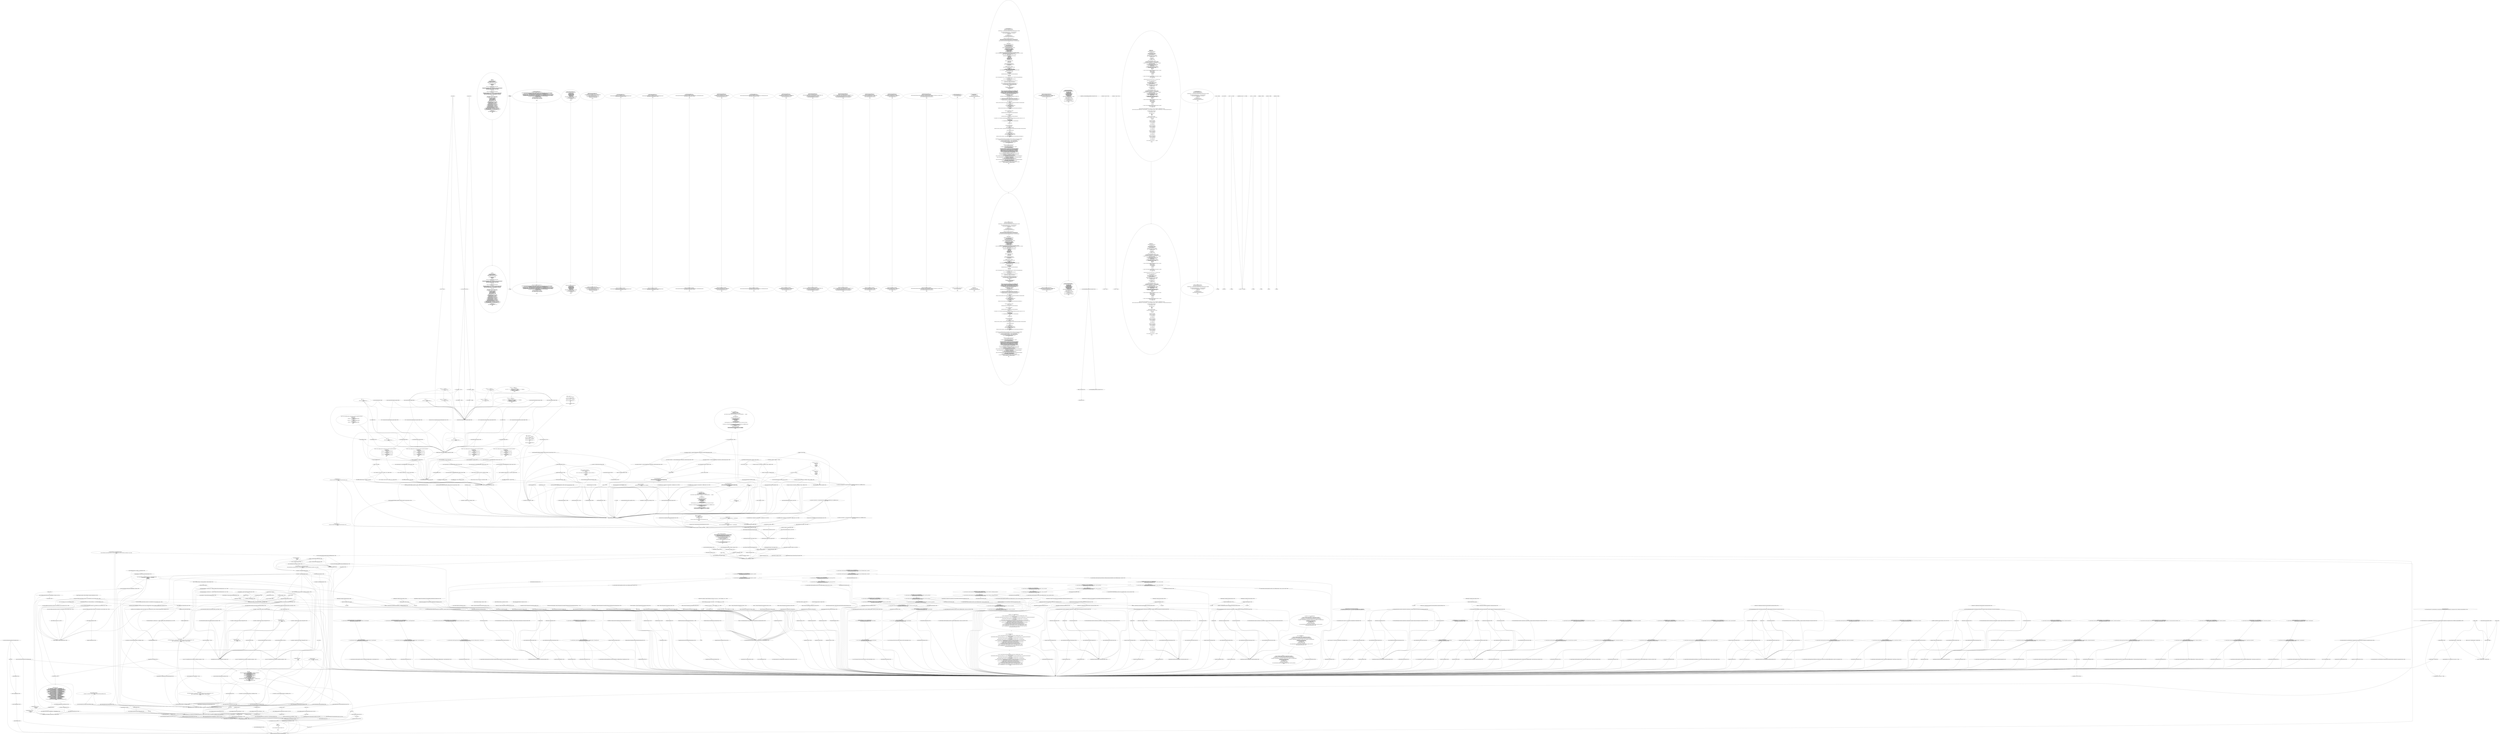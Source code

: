 digraph G {
0 [label="EXTERNAL"];
1 [label="=> Roslyn.Test.Utilities.ExecutionConditionUtil.IsMonoDesktop 761965"];
2 [label="Roslyn.Test.Utilities.ExecutionConditionUtil.IsMonoDesktop 761966"];
3 [label="@'\nusing System;\n\n// Need a base class with indexers.\npublic class DATestBase {\n    public int this[int a] { get { return 0; } }\n    public int this[int a, int b] { get { return 0; } }\n}\n\n// Need a struct with a couple fields.\npublic struct A {\n    public int x;\n    public int y;\n}\n\n// Need a struct with non-lifted short-circuiting operators.\npublic struct NLS\n{\n    public static NLS operator&(NLS a, NLS b) { return new NLS { value = a.value & b.value }; }\n    public static NLS operator|(NLS a, NLS b) { return new NLS { value = a.value | b.value }; }\n    public static bool operator true(NLS a) { return a.value; }\n    public static bool operator false(NLS a) { return !a.value; }\n\n    public bool value;\n}\n\n// Need a struct with lifted short-circuiting operators.\npublic struct LS\n{\n    public static LS operator&(LS a, LS b) { return new LS { value = a.value & b.value }; }\n    public static LS operator|(LS a, LS b) { return new LS { value = a.value | b.value }; }\n    public static bool operator true(LS? a) { return a.HasValue && a.Value.value; }\n    public static bool operator false(LS? a) { return a.HasValue && !a.Value.value; }\n\n    public bool value;\n}\n\npublic delegate void D(); public delegate int DI();\npublic delegate void DefP(int a, ref int b, out int c);\n\npublic class DATest : DATestBase {\n    public static volatile bool f;\n    public static volatile int val;\n    public static volatile byte b;\n    public const bool fTrue = true;\n    public const bool fFalse = false;\n    public static int[] arr = { 1, 2, 3 };\n\n    public static bool No() { return f; } // No-op\n    public static bool F(int x) { return f; }\n    public static bool G(out int x) { x = 0; return f; }\n    public static bool Q(bool x) { return f; }\n    public static bool S(A x) { return f; }\n    public static int NNo() { return val; } // No-op\n    public static int NF(int x) { return val; }\n    public static int NG(out int x) { x = 0; return val; }\n    public static int[] AF(int x) { return arr; }\n    public static int[] AG(out int x) { x = 0; return arr; }\n    public static int FA(int[] x) { return val; }\n    public static int GA(out int[] x) { x = arr; return val; }\n    public static IDisposable Res(bool x) { return null; }\n    public static bool FP(params int[] x) { return f; }\n    public static bool GP(out int x, params int[] y) { x = 0; return f; }\n    public static NLS GetNLS() { return new NLS { value = f }; }\n    public static NLS GetNLS(out int x) { x = 0; return new NLS { value = f }; }\n    public static LS GetLS() { return new LS { value = f }; }\n    public static LS? GetLS(out int x) { x = 0; return new LS { value = f }; }\n\n    public class C {\n        public C(params int[] x) { }\n        public C(out int x, params int[] y) { x = 0; }\n    }\n' 761967"];
4 [label="prefix = @'\nusing System;\n\n// Need a base class with indexers.\npublic class DATestBase {\n    public int this[int a] { get { return 0; } }\n    public int this[int a, int b] { get { return 0; } }\n}\n\n// Need a struct with a couple fields.\npublic struct A {\n    public int x;\n    public int y;\n}\n\n// Need a struct with non-lifted short-circuiting operators.\npublic struct NLS\n{\n    public static NLS operator&(NLS a, NLS b) { return new NLS { value = a.value & b.value }; }\n    public static NLS operator|(NLS a, NLS b) { return new NLS { value = a.value | b.value }; }\n    public static bool operator true(NLS a) { return a.value; }\n    public static bool operator false(NLS a) { return !a.value; }\n\n    public bool value;\n}\n\n// Need a struct with lifted short-circuiting operators.\npublic struct LS\n{\n    public static LS operator&(LS a, LS b) { return new LS { value = a.value & b.value }; }\n    public static LS operator|(LS a, LS b) { return new LS { value = a.value | b.value }; }\n    public static bool operator true(LS? a) { return a.HasValue && a.Value.value; }\n    public static bool operator false(LS? a) { return a.HasValue && !a.Value.value; }\n\n    public bool value;\n}\n\npublic delegate void D(); public delegate int DI();\npublic delegate void DefP(int a, ref int b, out int c);\n\npublic class DATest : DATestBase {\n    public static volatile bool f;\n    public static volatile int val;\n    public static volatile byte b;\n    public const bool fTrue = true;\n    public const bool fFalse = false;\n    public static int[] arr = { 1, 2, 3 };\n\n    public static bool No() { return f; } // No-op\n    public static bool F(int x) { return f; }\n    public static bool G(out int x) { x = 0; return f; }\n    public static bool Q(bool x) { return f; }\n    public static bool S(A x) { return f; }\n    public static int NNo() { return val; } // No-op\n    public static int NF(int x) { return val; }\n    public static int NG(out int x) { x = 0; return val; }\n    public static int[] AF(int x) { return arr; }\n    public static int[] AG(out int x) { x = 0; return arr; }\n    public static int FA(int[] x) { return val; }\n    public static int GA(out int[] x) { x = arr; return val; }\n    public static IDisposable Res(bool x) { return null; }\n    public static bool FP(params int[] x) { return f; }\n    public static bool GP(out int x, params int[] y) { x = 0; return f; }\n    public static NLS GetNLS() { return new NLS { value = f }; }\n    public static NLS GetNLS(out int x) { x = 0; return new NLS { value = f }; }\n    public static LS GetLS() { return new LS { value = f }; }\n    public static LS? GetLS(out int x) { x = 0; return new LS { value = f }; }\n\n    public class C {\n        public C(params int[] x) { }\n        public C(out int x, params int[] y) { x = 0; }\n    }\n' 761968"];
5 [label="@'\n}' 761969"];
6 [label="suffix = @'\n}' 761970"];
7 [label="param FlowTests(this) 761971"];
8 [label="@'\nnamespace System.Runtime.CompilerServices\n{\n    [System.AttributeUsage(AttributeTargets.Event | // The type of the event is nullable, or has a nullable reference type as one of its constituents\n                    AttributeTargets.Field | // The type of the field is a nullable reference type, or has a nullable reference type as one of its constituents\n                    AttributeTargets.GenericParameter | // The generic parameter is a nullable reference type\n                    AttributeTargets.Module | // Nullable reference types in this module are annotated by means of NullableAttribute applied to other targets in it\n                    AttributeTargets.Parameter | // The type of the parameter is a nullable reference type, or has a nullable reference type as one of its constituents\n                    AttributeTargets.ReturnValue | // The return type is a nullable reference type, or has a nullable reference type as one of its constituents\n                    AttributeTargets.Property | // The type of the property is a nullable reference type, or has a nullable reference type as one of its constituents\n                    AttributeTargets.Class, // Base type has a nullable reference type as one of its constituents\n                   AllowMultiple = false)]\n    public class NullableAttribute : Attribute\n    {\n        public NullableAttribute(byte transformFlag) { }\n        public NullableAttribute(byte[] transformFlags)\n        {\n        }\n    }\n}\n' 761972"];
9 [label="NullableAttributeDefinition = @'\nnamespace System.Runtime.CompilerServices\n{\n    [System.AttributeUsage(AttributeTargets.Event | // The type of the event is nullable, or has a nullable reference type as one of its constituents\n                    AttributeTargets.Field | // The type of the field is a nullable reference type, or has a nullable reference type as one of its constituents\n                    AttributeTargets.GenericParameter | // The generic parameter is a nullable reference type\n                    AttributeTargets.Module | // Nullable reference types in this module are annotated by means of NullableAttribute applied to other targets in it\n                    AttributeTargets.Parameter | // The type of the parameter is a nullable reference type, or has a nullable reference type as one of its constituents\n                    AttributeTargets.ReturnValue | // The return type is a nullable reference type, or has a nullable reference type as one of its constituents\n                    AttributeTargets.Property | // The type of the property is a nullable reference type, or has a nullable reference type as one of its constituents\n                    AttributeTargets.Class, // Base type has a nullable reference type as one of its constituents\n                   AllowMultiple = false)]\n    public class NullableAttribute : Attribute\n    {\n        public NullableAttribute(byte transformFlag) { }\n        public NullableAttribute(byte[] transformFlags)\n        {\n        }\n    }\n}\n' 761973"];
10 [label="@'\nnamespace System.Runtime.CompilerServices\n{\n    [System.AttributeUsage(\n        AttributeTargets.Class |\n        AttributeTargets.Delegate |\n        AttributeTargets.Interface |\n        AttributeTargets.Method |\n        AttributeTargets.Struct,\n        AllowMultiple = false,\n        Inherited = false)]\n    public sealed class NullableContextAttribute : Attribute\n    {\n        public readonly byte Flag;\n        public NullableContextAttribute(byte flag)\n        {\n            Flag = flag;\n        }\n    }\n}' 761974"];
11 [label="NullableContextAttributeDefinition = @'\nnamespace System.Runtime.CompilerServices\n{\n    [System.AttributeUsage(\n        AttributeTargets.Class |\n        AttributeTargets.Delegate |\n        AttributeTargets.Interface |\n        AttributeTargets.Method |\n        AttributeTargets.Struct,\n        AllowMultiple = false,\n        Inherited = false)]\n    public sealed class NullableContextAttribute : Attribute\n    {\n        public readonly byte Flag;\n        public NullableContextAttribute(byte flag)\n        {\n            Flag = flag;\n        }\n    }\n}' 761975"];
12 [label="@'\nnamespace System.Runtime.CompilerServices\n{\n    [System.AttributeUsage(AttributeTargets.Module, AllowMultiple = false)]\n    public sealed class NullablePublicOnlyAttribute : Attribute\n    {\n        public readonly bool IncludesInternals;\n        public NullablePublicOnlyAttribute(bool includesInternals)\n        {\n            IncludesInternals = includesInternals;\n        }\n    }\n}' 761976"];
13 [label="NullablePublicOnlyAttributeDefinition = @'\nnamespace System.Runtime.CompilerServices\n{\n    [System.AttributeUsage(AttributeTargets.Module, AllowMultiple = false)]\n    public sealed class NullablePublicOnlyAttribute : Attribute\n    {\n        public readonly bool IncludesInternals;\n        public NullablePublicOnlyAttribute(bool includesInternals)\n        {\n            IncludesInternals = includesInternals;\n        }\n    }\n}' 761977"];
14 [label="@'\nnamespace System.Diagnostics.CodeAnalysis\n{\n    [AttributeUsage(AttributeTargets.Field | AttributeTargets.Parameter | AttributeTargets.Property)]\n    public sealed class AllowNullAttribute : Attribute\n    {\n    }\n}' 761978"];
15 [label="AllowNullAttributeDefinition = @'\nnamespace System.Diagnostics.CodeAnalysis\n{\n    [AttributeUsage(AttributeTargets.Field | AttributeTargets.Parameter | AttributeTargets.Property)]\n    public sealed class AllowNullAttribute : Attribute\n    {\n    }\n}' 761979"];
16 [label="@'\nnamespace System.Diagnostics.CodeAnalysis\n{\n    [AttributeUsage(AttributeTargets.Field | AttributeTargets.Parameter | AttributeTargets.Property)]\n    public sealed class DisallowNullAttribute : Attribute\n    {\n    }\n}' 761980"];
17 [label="DisallowNullAttributeDefinition = @'\nnamespace System.Diagnostics.CodeAnalysis\n{\n    [AttributeUsage(AttributeTargets.Field | AttributeTargets.Parameter | AttributeTargets.Property)]\n    public sealed class DisallowNullAttribute : Attribute\n    {\n    }\n}' 761981"];
18 [label="@'\nnamespace System.Diagnostics.CodeAnalysis\n{\n    [AttributeUsage(AttributeTargets.Field | AttributeTargets.Parameter | AttributeTargets.Property | AttributeTargets.ReturnValue)]\n    public sealed class MaybeNullAttribute : Attribute\n    {\n    }\n}\n' 761982"];
19 [label="MaybeNullAttributeDefinition = @'\nnamespace System.Diagnostics.CodeAnalysis\n{\n    [AttributeUsage(AttributeTargets.Field | AttributeTargets.Parameter | AttributeTargets.Property | AttributeTargets.ReturnValue)]\n    public sealed class MaybeNullAttribute : Attribute\n    {\n    }\n}\n' 761983"];
20 [label="@'\nnamespace System.Diagnostics.CodeAnalysis\n{\n    [AttributeUsage(AttributeTargets.Parameter, AllowMultiple = false)]\n    public sealed class MaybeNullWhenAttribute : Attribute\n    {\n        public MaybeNullWhenAttribute(bool when) { }\n    }\n}\n' 761984"];
21 [label="MaybeNullWhenAttributeDefinition = @'\nnamespace System.Diagnostics.CodeAnalysis\n{\n    [AttributeUsage(AttributeTargets.Parameter, AllowMultiple = false)]\n    public sealed class MaybeNullWhenAttribute : Attribute\n    {\n        public MaybeNullWhenAttribute(bool when) { }\n    }\n}\n' 761985"];
22 [label="@'\nnamespace System.Diagnostics.CodeAnalysis\n{\n    [AttributeUsage(AttributeTargets.Field | AttributeTargets.Parameter | AttributeTargets.Property | AttributeTargets.ReturnValue)]\n    public sealed class NotNullAttribute : Attribute\n    {\n    }\n}\n' 761986"];
23 [label="NotNullAttributeDefinition = @'\nnamespace System.Diagnostics.CodeAnalysis\n{\n    [AttributeUsage(AttributeTargets.Field | AttributeTargets.Parameter | AttributeTargets.Property | AttributeTargets.ReturnValue)]\n    public sealed class NotNullAttribute : Attribute\n    {\n    }\n}\n' 761987"];
24 [label="@'\nnamespace System.Diagnostics.CodeAnalysis\n{\n    [AttributeUsage(AttributeTargets.Parameter, AllowMultiple = false)]\n    public sealed class NotNullWhenAttribute : Attribute\n    {\n        public NotNullWhenAttribute(bool when) { }\n    }\n}\n' 761988"];
25 [label="NotNullWhenAttributeDefinition = @'\nnamespace System.Diagnostics.CodeAnalysis\n{\n    [AttributeUsage(AttributeTargets.Parameter, AllowMultiple = false)]\n    public sealed class NotNullWhenAttribute : Attribute\n    {\n        public NotNullWhenAttribute(bool when) { }\n    }\n}\n' 761989"];
26 [label="@'\nnamespace System.Diagnostics.CodeAnalysis\n{\n    [AttributeUsage(AttributeTargets.Method | AttributeTargets.Property, AllowMultiple = true)]\n    public sealed class MemberNotNullAttribute : Attribute\n    {\n        public MemberNotNullAttribute(params string[] members) { }\n        public MemberNotNullAttribute(string member) { }\n    }\n}\n' 761990"];
27 [label="MemberNotNullAttributeDefinition = @'\nnamespace System.Diagnostics.CodeAnalysis\n{\n    [AttributeUsage(AttributeTargets.Method | AttributeTargets.Property, AllowMultiple = true)]\n    public sealed class MemberNotNullAttribute : Attribute\n    {\n        public MemberNotNullAttribute(params string[] members) { }\n        public MemberNotNullAttribute(string member) { }\n    }\n}\n' 761991"];
28 [label="@'\nnamespace System.Diagnostics.CodeAnalysis\n{\n    [AttributeUsage(AttributeTargets.Method | AttributeTargets.Property, AllowMultiple = true)]\n    public sealed class MemberNotNullWhenAttribute : Attribute\n    {\n        public MemberNotNullWhenAttribute(bool when, params string[] members) { }\n        public MemberNotNullWhenAttribute(bool when, string member) { }\n    }\n}\n' 761992"];
29 [label="MemberNotNullWhenAttributeDefinition = @'\nnamespace System.Diagnostics.CodeAnalysis\n{\n    [AttributeUsage(AttributeTargets.Method | AttributeTargets.Property, AllowMultiple = true)]\n    public sealed class MemberNotNullWhenAttribute : Attribute\n    {\n        public MemberNotNullWhenAttribute(bool when, params string[] members) { }\n        public MemberNotNullWhenAttribute(bool when, string member) { }\n    }\n}\n' 761993"];
30 [label="@'\nnamespace System.Diagnostics.CodeAnalysis\n{\n    [AttributeUsage(AttributeTargets.Parameter, AllowMultiple = false)]\n    public class DoesNotReturnIfAttribute : Attribute\n    {\n        public DoesNotReturnIfAttribute(bool condition) { }\n    }\n}\n' 761994"];
31 [label="DoesNotReturnIfAttributeDefinition = @'\nnamespace System.Diagnostics.CodeAnalysis\n{\n    [AttributeUsage(AttributeTargets.Parameter, AllowMultiple = false)]\n    public class DoesNotReturnIfAttribute : Attribute\n    {\n        public DoesNotReturnIfAttribute(bool condition) { }\n    }\n}\n' 761995"];
32 [label="@'\nnamespace System.Diagnostics.CodeAnalysis\n{\n    [AttributeUsage(AttributeTargets.Method, AllowMultiple = false)]\n    public class DoesNotReturnAttribute : Attribute\n    {\n        public DoesNotReturnAttribute() { }\n    }\n}\n' 761996"];
33 [label="DoesNotReturnAttributeDefinition = @'\nnamespace System.Diagnostics.CodeAnalysis\n{\n    [AttributeUsage(AttributeTargets.Method, AllowMultiple = false)]\n    public class DoesNotReturnAttribute : Attribute\n    {\n        public DoesNotReturnAttribute() { }\n    }\n}\n' 761997"];
34 [label="@'\nnamespace System.Diagnostics.CodeAnalysis\n{\n    [AttributeUsage(AttributeTargets.Parameter | AttributeTargets.Property | AttributeTargets.ReturnValue, AllowMultiple = true, Inherited = false)]\n    public sealed class NotNullIfNotNullAttribute : Attribute\n    {\n        public NotNullIfNotNullAttribute(string parameterName) { }\n    }\n}\n' 761998"];
35 [label="NotNullIfNotNullAttributeDefinition = @'\nnamespace System.Diagnostics.CodeAnalysis\n{\n    [AttributeUsage(AttributeTargets.Parameter | AttributeTargets.Property | AttributeTargets.ReturnValue, AllowMultiple = true, Inherited = false)]\n    public sealed class NotNullIfNotNullAttribute : Attribute\n    {\n        public NotNullIfNotNullAttribute(string parameterName) { }\n    }\n}\n' 761999"];
36 [label="@'\nnamespace System.Runtime.CompilerServices\n{\n    public static class IsExternalInit\n    {\n    }\n}\n' 762000"];
37 [label="IsExternalInitTypeDefinition = @'\nnamespace System.Runtime.CompilerServices\n{\n    public static class IsExternalInit\n    {\n    }\n}\n' 762001"];
38 [label="@'\nnamespace System\n{\n    public interface IAsyncDisposable\n    {\n       System.Threading.Tasks.ValueTask DisposeAsync();\n    }\n}\n' 762002"];
39 [label="IAsyncDisposableDefinition = @'\nnamespace System\n{\n    public interface IAsyncDisposable\n    {\n       System.Threading.Tasks.ValueTask DisposeAsync();\n    }\n}\n' 762003"];
40 [label="@'\nnamespace System.Collections.Generic\n{\n    public interface IAsyncEnumerable<out T>\n    {\n        IAsyncEnumerator<T> GetAsyncEnumerator(System.Threading.CancellationToken token = default);\n    }\n\n    public interface IAsyncEnumerator<out T> : System.IAsyncDisposable\n    {\n        System.Threading.Tasks.ValueTask<bool> MoveNextAsync();\n        T Current { get; }\n    }\n}\nnamespace System\n{\n    public interface IAsyncDisposable\n    {\n        System.Threading.Tasks.ValueTask DisposeAsync();\n    }\n}\n\nnamespace System.Runtime.CompilerServices\n{\n    [AttributeUsage(AttributeTargets.Method, Inherited = false, AllowMultiple = false)]\n    public sealed class AsyncIteratorStateMachineAttribute : StateMachineAttribute\n    {\n        public AsyncIteratorStateMachineAttribute(Type stateMachineType) : base(stateMachineType)\n        {\n        }\n    }\n}\n\n#nullable disable\n\nnamespace System.Threading.Tasks.Sources\n{\n    using System.Diagnostics;\n    using System.Runtime.ExceptionServices;\n    using System.Runtime.InteropServices;\n\n    [StructLayout(LayoutKind.Auto)]\n    public struct ManualResetValueTaskSourceCore<TResult>\n    {\n        private Action<object> _continuation;\n        private object _continuationState;\n        private ExecutionContext _executionContext;\n        private object _capturedContext;\n        private bool _completed;\n        private TResult _result;\n        private ExceptionDispatchInfo _error;\n        private short _version;\n\n        /// <summary>Gets or sets whether to force continuations to run asynchronously.</summary>\n        /// <remarks>Continuations may run asynchronously if this is false, but they'll never run synchronously if this is true.</remarks>\n        public bool RunContinuationsAsynchronously { get; set; }\n\n        /// <summary>Resets to prepare for the next operation.</summary>\n        public void Reset()\n        {\n            // Reset/update state for the next use/await of this instance.\n            _version++;\n            _completed = false;\n            _result = default;\n            _error = null;\n            _executionContext = null;\n            _capturedContext = null;\n            _continuation = null;\n            _continuationState = null;\n        }\n\n        public void SetResult(TResult result)\n        {\n            _result = result;\n            SignalCompletion();\n        }\n\n        public void SetException(Exception error)\n        {\n            _error = ExceptionDispatchInfo.Capture(error);\n            SignalCompletion();\n        }\n\n        public short Version => _version;\n\n        public ValueTaskSourceStatus GetStatus(short token)\n        {\n            ValidateToken(token);\n            return\n                !_completed ? ValueTaskSourceStatus.Pending :\n                _error == null ? ValueTaskSourceStatus.Succeeded :\n                _error.SourceException is OperationCanceledException ? ValueTaskSourceStatus.Canceled :\n                ValueTaskSourceStatus.Faulted;\n        }\n\n        public TResult GetResult(short token)\n        {\n            ValidateToken(token);\n            if (!_completed)\n            {\n                ManualResetValueTaskSourceCoreShared.ThrowInvalidOperationException();\n            }\n\n            _error?.Throw();\n            return _result;\n        }\n\n        public void OnCompleted(Action<object> continuation, object state, short token, ValueTaskSourceOnCompletedFlags flags)\n        {\n            if (continuation == null)\n            {\n                throw new ArgumentNullException(nameof(continuation));\n            }\n            ValidateToken(token);\n\n            if ((flags & ValueTaskSourceOnCompletedFlags.FlowExecutionContext) != 0)\n            {\n                _executionContext = ExecutionContext.Capture();\n            }\n\n            if ((flags & ValueTaskSourceOnCompletedFlags.UseSchedulingContext) != 0)\n            {\n                SynchronizationContext sc = SynchronizationContext.Current;\n                if (sc != null && sc.GetType() != typeof(SynchronizationContext))\n                {\n                    _capturedContext = sc;\n                }\n                else\n                {\n                    TaskScheduler ts = TaskScheduler.Current;\n                    if (ts != TaskScheduler.Default)\n                    {\n                        _capturedContext = ts;\n                    }\n                }\n            }\n\n            // We need to set the continuation state before we swap in the delegate, so that\n            // if there's a race between this and SetResult/Exception and SetResult/Exception\n            // sees the _continuation as non-null, it'll be able to invoke it with the state\n            // stored here.  However, this also means that if this is used incorrectly (e.g.\n            // awaited twice concurrently), _continuationState might get erroneously overwritten.\n            // To minimize the chances of that, we check preemptively whether _continuation\n            // is already set to something other than the completion sentinel.\n\n            object oldContinuation = _continuation;\n            if (oldContinuation == null)\n            {\n                _continuationState = state;\n                oldContinuation = Interlocked.CompareExchange(ref _continuation, continuation, null);\n            }\n\n            if (oldContinuation != null)\n            {\n                // Operation already completed, so we need to queue the supplied callback.\n                if (!ReferenceEquals(oldContinuation, ManualResetValueTaskSourceCoreShared.s_sentinel))\n                {\n                    ManualResetValueTaskSourceCoreShared.ThrowInvalidOperationException();\n                }\n\n                switch (_capturedContext)\n                {\n                    case null:\n                        Task.Factory.StartNew(continuation, state, CancellationToken.None, TaskCreationOptions.DenyChildAttach, TaskScheduler.Default);\n                        break;\n\n                    case SynchronizationContext sc:\n                        sc.Post(s =>\n                        {\n                            var tuple = (Tuple<Action<object>, object>)s;\n                            tuple.Item1(tuple.Item2);\n                        }, Tuple.Create(continuation, state));\n                        break;\n\n                    case TaskScheduler ts:\n                        Task.Factory.StartNew(continuation, state, CancellationToken.None, TaskCreationOptions.DenyChildAttach, ts);\n                        break;\n                }\n            }\n        }\n\n        private void ValidateToken(short token)\n        {\n            if (token != _version)\n            {\n                ManualResetValueTaskSourceCoreShared.ThrowInvalidOperationException();\n            }\n        }\n\n        private void SignalCompletion()\n        {\n            if (_completed)\n            {\n                ManualResetValueTaskSourceCoreShared.ThrowInvalidOperationException();\n            }\n            _completed = true;\n\n            if (_continuation != null || Interlocked.CompareExchange(ref _continuation, ManualResetValueTaskSourceCoreShared.s_sentinel, null) != null)\n            {\n                if (_executionContext != null)\n                {\n                    ExecutionContext.Run(\n                        _executionContext,\n                        s => ((ManualResetValueTaskSourceCore<TResult>)s).InvokeContinuation(),\n                        this);\n                }\n                else\n                {\n                    InvokeContinuation();\n                }\n            }\n        }\n\n        private void InvokeContinuation()\n        {\n            switch (_capturedContext)\n            {\n                case null:\n                    if (RunContinuationsAsynchronously)\n                    {\n                        Task.Factory.StartNew(_continuation, _continuationState, CancellationToken.None, TaskCreationOptions.DenyChildAttach, TaskScheduler.Default);\n                    }\n                    else\n                    {\n                        _continuation(_continuationState);\n                    }\n                    break;\n\n                case SynchronizationContext sc:\n                    sc.Post(s =>\n                    {\n                        var state = (Tuple<Action<object>, object>)s;\n                        state.Item1(state.Item2);\n                    }, Tuple.Create(_continuation, _continuationState));\n                    break;\n\n                case TaskScheduler ts:\n                    Task.Factory.StartNew(_continuation, _continuationState, CancellationToken.None, TaskCreationOptions.DenyChildAttach, ts);\n                    break;\n            }\n        }\n    }\n\n    internal static class ManualResetValueTaskSourceCoreShared // separated out of generic to avoid unnecessary duplication\n    {\n        internal static void ThrowInvalidOperationException() => throw new InvalidOperationException();\n\n        internal static readonly Action<object> s_sentinel = CompletionSentinel;\n        private static void CompletionSentinel(object _) // named method to aid debugging\n        {\n            Debug.Fail(''The sentinel delegate should never be invoked.'');\n            ThrowInvalidOperationException();\n        }\n    }\n}\n\nnamespace System.Runtime.CompilerServices\n{\n    using System.Runtime.InteropServices;\n\n    /// <summary>Represents a builder for asynchronous iterators.</summary>\n    [StructLayout(LayoutKind.Auto)]\n    public struct AsyncIteratorMethodBuilder\n    {\n        // AsyncIteratorMethodBuilder is used by the language compiler as part of generating\n        // async iterators. For now, the implementation just wraps AsyncTaskMethodBuilder, as\n        // most of the logic is shared.  However, in the future this could be changed and\n        // optimized.  For example, we do need to allocate an object (once) to flow state like\n        // ExecutionContext, which AsyncTaskMethodBuilder handles, but it handles it by\n        // allocating a Task-derived object.  We could optimize this further by removing\n        // the Task from the hierarchy, but in doing so we'd also lose a variety of optimizations\n        // related to it, so we'd need to replicate all of those optimizations (e.g. storing\n        // that box object directly into a Task's continuation field).\n\n        private AsyncTaskMethodBuilder _methodBuilder; // mutable struct; do not make it readonly\n\n        public static AsyncIteratorMethodBuilder Create() =>\n            new AsyncIteratorMethodBuilder() { _methodBuilder = AsyncTaskMethodBuilder.Create() };\n\n        [MethodImpl(MethodImplOptions.AggressiveInlining)]\n        public void MoveNext<TStateMachine>(ref TStateMachine stateMachine) where TStateMachine : IAsyncStateMachine =>\n            _methodBuilder.Start(ref stateMachine);\n\n        public void AwaitOnCompleted<TAwaiter, TStateMachine>(ref TAwaiter awaiter, ref TStateMachine stateMachine)\n            where TAwaiter : INotifyCompletion\n            where TStateMachine : IAsyncStateMachine =>\n            _methodBuilder.AwaitOnCompleted(ref awaiter, ref stateMachine);\n\n        public void AwaitUnsafeOnCompleted<TAwaiter, TStateMachine>(ref TAwaiter awaiter, ref TStateMachine stateMachine)\n            where TAwaiter : ICriticalNotifyCompletion\n            where TStateMachine : IAsyncStateMachine =>\n            _methodBuilder.AwaitUnsafeOnCompleted(ref awaiter, ref stateMachine);\n\n        /// <summary>Marks iteration as being completed, whether successfully or otherwise.</summary>\n        public void Complete() => _methodBuilder.SetResult();\n    }\n}\n' 762004"];
41 [label="AsyncStreamsTypes = @'\nnamespace System.Collections.Generic\n{\n    public interface IAsyncEnumerable<out T>\n    {\n        IAsyncEnumerator<T> GetAsyncEnumerator(System.Threading.CancellationToken token = default);\n    }\n\n    public interface IAsyncEnumerator<out T> : System.IAsyncDisposable\n    {\n        System.Threading.Tasks.ValueTask<bool> MoveNextAsync();\n        T Current { get; }\n    }\n}\nnamespace System\n{\n    public interface IAsyncDisposable\n    {\n        System.Threading.Tasks.ValueTask DisposeAsync();\n    }\n}\n\nnamespace System.Runtime.CompilerServices\n{\n    [AttributeUsage(AttributeTargets.Method, Inherited = false, AllowMultiple = false)]\n    public sealed class AsyncIteratorStateMachineAttribute : StateMachineAttribute\n    {\n        public AsyncIteratorStateMachineAttribute(Type stateMachineType) : base(stateMachineType)\n        {\n        }\n    }\n}\n\n#nullable disable\n\nnamespace System.Threading.Tasks.Sources\n{\n    using System.Diagnostics;\n    using System.Runtime.ExceptionServices;\n    using System.Runtime.InteropServices;\n\n    [StructLayout(LayoutKind.Auto)]\n    public struct ManualResetValueTaskSourceCore<TResult>\n    {\n        private Action<object> _continuation;\n        private object _continuationState;\n        private ExecutionContext _executionContext;\n        private object _capturedContext;\n        private bool _completed;\n        private TResult _result;\n        private ExceptionDispatchInfo _error;\n        private short _version;\n\n        /// <summary>Gets or sets whether to force continuations to run asynchronously.</summary>\n        /// <remarks>Continuations may run asynchronously if this is false, but they'll never run synchronously if this is true.</remarks>\n        public bool RunContinuationsAsynchronously { get; set; }\n\n        /// <summary>Resets to prepare for the next operation.</summary>\n        public void Reset()\n        {\n            // Reset/update state for the next use/await of this instance.\n            _version++;\n            _completed = false;\n            _result = default;\n            _error = null;\n            _executionContext = null;\n            _capturedContext = null;\n            _continuation = null;\n            _continuationState = null;\n        }\n\n        public void SetResult(TResult result)\n        {\n            _result = result;\n            SignalCompletion();\n        }\n\n        public void SetException(Exception error)\n        {\n            _error = ExceptionDispatchInfo.Capture(error);\n            SignalCompletion();\n        }\n\n        public short Version => _version;\n\n        public ValueTaskSourceStatus GetStatus(short token)\n        {\n            ValidateToken(token);\n            return\n                !_completed ? ValueTaskSourceStatus.Pending :\n                _error == null ? ValueTaskSourceStatus.Succeeded :\n                _error.SourceException is OperationCanceledException ? ValueTaskSourceStatus.Canceled :\n                ValueTaskSourceStatus.Faulted;\n        }\n\n        public TResult GetResult(short token)\n        {\n            ValidateToken(token);\n            if (!_completed)\n            {\n                ManualResetValueTaskSourceCoreShared.ThrowInvalidOperationException();\n            }\n\n            _error?.Throw();\n            return _result;\n        }\n\n        public void OnCompleted(Action<object> continuation, object state, short token, ValueTaskSourceOnCompletedFlags flags)\n        {\n            if (continuation == null)\n            {\n                throw new ArgumentNullException(nameof(continuation));\n            }\n            ValidateToken(token);\n\n            if ((flags & ValueTaskSourceOnCompletedFlags.FlowExecutionContext) != 0)\n            {\n                _executionContext = ExecutionContext.Capture();\n            }\n\n            if ((flags & ValueTaskSourceOnCompletedFlags.UseSchedulingContext) != 0)\n            {\n                SynchronizationContext sc = SynchronizationContext.Current;\n                if (sc != null && sc.GetType() != typeof(SynchronizationContext))\n                {\n                    _capturedContext = sc;\n                }\n                else\n                {\n                    TaskScheduler ts = TaskScheduler.Current;\n                    if (ts != TaskScheduler.Default)\n                    {\n                        _capturedContext = ts;\n                    }\n                }\n            }\n\n            // We need to set the continuation state before we swap in the delegate, so that\n            // if there's a race between this and SetResult/Exception and SetResult/Exception\n            // sees the _continuation as non-null, it'll be able to invoke it with the state\n            // stored here.  However, this also means that if this is used incorrectly (e.g.\n            // awaited twice concurrently), _continuationState might get erroneously overwritten.\n            // To minimize the chances of that, we check preemptively whether _continuation\n            // is already set to something other than the completion sentinel.\n\n            object oldContinuation = _continuation;\n            if (oldContinuation == null)\n            {\n                _continuationState = state;\n                oldContinuation = Interlocked.CompareExchange(ref _continuation, continuation, null);\n            }\n\n            if (oldContinuation != null)\n            {\n                // Operation already completed, so we need to queue the supplied callback.\n                if (!ReferenceEquals(oldContinuation, ManualResetValueTaskSourceCoreShared.s_sentinel))\n                {\n                    ManualResetValueTaskSourceCoreShared.ThrowInvalidOperationException();\n                }\n\n                switch (_capturedContext)\n                {\n                    case null:\n                        Task.Factory.StartNew(continuation, state, CancellationToken.None, TaskCreationOptions.DenyChildAttach, TaskScheduler.Default);\n                        break;\n\n                    case SynchronizationContext sc:\n                        sc.Post(s =>\n                        {\n                            var tuple = (Tuple<Action<object>, object>)s;\n                            tuple.Item1(tuple.Item2);\n                        }, Tuple.Create(continuation, state));\n                        break;\n\n                    case TaskScheduler ts:\n                        Task.Factory.StartNew(continuation, state, CancellationToken.None, TaskCreationOptions.DenyChildAttach, ts);\n                        break;\n                }\n            }\n        }\n\n        private void ValidateToken(short token)\n        {\n            if (token != _version)\n            {\n                ManualResetValueTaskSourceCoreShared.ThrowInvalidOperationException();\n            }\n        }\n\n        private void SignalCompletion()\n        {\n            if (_completed)\n            {\n                ManualResetValueTaskSourceCoreShared.ThrowInvalidOperationException();\n            }\n            _completed = true;\n\n            if (_continuation != null || Interlocked.CompareExchange(ref _continuation, ManualResetValueTaskSourceCoreShared.s_sentinel, null) != null)\n            {\n                if (_executionContext != null)\n                {\n                    ExecutionContext.Run(\n                        _executionContext,\n                        s => ((ManualResetValueTaskSourceCore<TResult>)s).InvokeContinuation(),\n                        this);\n                }\n                else\n                {\n                    InvokeContinuation();\n                }\n            }\n        }\n\n        private void InvokeContinuation()\n        {\n            switch (_capturedContext)\n            {\n                case null:\n                    if (RunContinuationsAsynchronously)\n                    {\n                        Task.Factory.StartNew(_continuation, _continuationState, CancellationToken.None, TaskCreationOptions.DenyChildAttach, TaskScheduler.Default);\n                    }\n                    else\n                    {\n                        _continuation(_continuationState);\n                    }\n                    break;\n\n                case SynchronizationContext sc:\n                    sc.Post(s =>\n                    {\n                        var state = (Tuple<Action<object>, object>)s;\n                        state.Item1(state.Item2);\n                    }, Tuple.Create(_continuation, _continuationState));\n                    break;\n\n                case TaskScheduler ts:\n                    Task.Factory.StartNew(_continuation, _continuationState, CancellationToken.None, TaskCreationOptions.DenyChildAttach, ts);\n                    break;\n            }\n        }\n    }\n\n    internal static class ManualResetValueTaskSourceCoreShared // separated out of generic to avoid unnecessary duplication\n    {\n        internal static void ThrowInvalidOperationException() => throw new InvalidOperationException();\n\n        internal static readonly Action<object> s_sentinel = CompletionSentinel;\n        private static void CompletionSentinel(object _) // named method to aid debugging\n        {\n            Debug.Fail(''The sentinel delegate should never be invoked.'');\n            ThrowInvalidOperationException();\n        }\n    }\n}\n\nnamespace System.Runtime.CompilerServices\n{\n    using System.Runtime.InteropServices;\n\n    /// <summary>Represents a builder for asynchronous iterators.</summary>\n    [StructLayout(LayoutKind.Auto)]\n    public struct AsyncIteratorMethodBuilder\n    {\n        // AsyncIteratorMethodBuilder is used by the language compiler as part of generating\n        // async iterators. For now, the implementation just wraps AsyncTaskMethodBuilder, as\n        // most of the logic is shared.  However, in the future this could be changed and\n        // optimized.  For example, we do need to allocate an object (once) to flow state like\n        // ExecutionContext, which AsyncTaskMethodBuilder handles, but it handles it by\n        // allocating a Task-derived object.  We could optimize this further by removing\n        // the Task from the hierarchy, but in doing so we'd also lose a variety of optimizations\n        // related to it, so we'd need to replicate all of those optimizations (e.g. storing\n        // that box object directly into a Task's continuation field).\n\n        private AsyncTaskMethodBuilder _methodBuilder; // mutable struct; do not make it readonly\n\n        public static AsyncIteratorMethodBuilder Create() =>\n            new AsyncIteratorMethodBuilder() { _methodBuilder = AsyncTaskMethodBuilder.Create() };\n\n        [MethodImpl(MethodImplOptions.AggressiveInlining)]\n        public void MoveNext<TStateMachine>(ref TStateMachine stateMachine) where TStateMachine : IAsyncStateMachine =>\n            _methodBuilder.Start(ref stateMachine);\n\n        public void AwaitOnCompleted<TAwaiter, TStateMachine>(ref TAwaiter awaiter, ref TStateMachine stateMachine)\n            where TAwaiter : INotifyCompletion\n            where TStateMachine : IAsyncStateMachine =>\n            _methodBuilder.AwaitOnCompleted(ref awaiter, ref stateMachine);\n\n        public void AwaitUnsafeOnCompleted<TAwaiter, TStateMachine>(ref TAwaiter awaiter, ref TStateMachine stateMachine)\n            where TAwaiter : ICriticalNotifyCompletion\n            where TStateMachine : IAsyncStateMachine =>\n            _methodBuilder.AwaitUnsafeOnCompleted(ref awaiter, ref stateMachine);\n\n        /// <summary>Marks iteration as being completed, whether successfully or otherwise.</summary>\n        public void Complete() => _methodBuilder.SetResult();\n    }\n}\n' 762005"];
42 [label="@'\nnamespace System.Runtime.CompilerServices\n{\n    [System.AttributeUsage(AttributeTargets.Parameter, AllowMultiple = false)]\n    public class EnumeratorCancellationAttribute : Attribute\n    {\n        public EnumeratorCancellationAttribute() { }\n    }\n}\n' 762006"];
43 [label="EnumeratorCancellationAttributeType = @'\nnamespace System.Runtime.CompilerServices\n{\n    [System.AttributeUsage(AttributeTargets.Parameter, AllowMultiple = false)]\n    public class EnumeratorCancellationAttribute : Attribute\n    {\n        public EnumeratorCancellationAttribute() { }\n    }\n}\n' 762007"];
44 [label="@'using System.Collections.Generic;\nnamespace System.Runtime.CompilerServices\n{\n    [System.AttributeUsage(\n        AttributeTargets.Class |\n        AttributeTargets.Event |\n        AttributeTargets.Field |\n        AttributeTargets.GenericParameter |\n        AttributeTargets.Parameter |\n        AttributeTargets.Property |\n        AttributeTargets.ReturnValue,\n        AllowMultiple = false,\n        Inherited = false)]\n    public sealed class NativeIntegerAttribute : Attribute\n    {\n        public NativeIntegerAttribute()\n        {\n            TransformFlags = new[] { true };\n        }\n        public NativeIntegerAttribute(bool[] flags)\n        {\n            TransformFlags = flags;\n        }\n        public readonly IList<bool> TransformFlags;\n    }\n}' 762008"];
45 [label="NativeIntegerAttributeDefinition =\n@'using System.Collections.Generic;\nnamespace System.Runtime.CompilerServices\n{\n    [System.AttributeUsage(\n        AttributeTargets.Class |\n        AttributeTargets.Event |\n        AttributeTargets.Field |\n        AttributeTargets.GenericParameter |\n        AttributeTargets.Parameter |\n        AttributeTargets.Property |\n        AttributeTargets.ReturnValue,\n        AllowMultiple = false,\n        Inherited = false)]\n    public sealed class NativeIntegerAttribute : Attribute\n    {\n        public NativeIntegerAttribute()\n        {\n            TransformFlags = new[] { true };\n        }\n        public NativeIntegerAttribute(bool[] flags)\n        {\n            TransformFlags = flags;\n        }\n        public readonly IList<bool> TransformFlags;\n    }\n}' 762009"];
46 [label="() => new[] { Net40.mscorlib, Net40.System, Net40.SystemCore, Net40.MicrosoftVisualBasic } 762010"];
47 [label="LazyThreadSafetyMode.PublicationOnly 762011"];
48 [label="new Lazy<MetadataReference[]>(\n            () => new[] { Net40.mscorlib, Net40.System, Net40.SystemCore, Net40.MicrosoftVisualBasic },\n            LazyThreadSafetyMode.PublicationOnly) 762012"];
49 [label="s_lazyDefaultVbReferences = new Lazy<MetadataReference[]>(\n            () => new[] { Net40.mscorlib, Net40.System, Net40.SystemCore, Net40.MicrosoftVisualBasic },\n            LazyThreadSafetyMode.PublicationOnly) 762013"];
50 [label="() => new[] { Net451.mscorlib, Net451.System, Net451.SystemCore, Net451.MicrosoftVisualBasic } 762014"];
51 [label="LazyThreadSafetyMode.PublicationOnly 762015"];
52 [label="new Lazy<MetadataReference[]>(\n            () => new[] { Net451.mscorlib, Net451.System, Net451.SystemCore, Net451.MicrosoftVisualBasic },\n            LazyThreadSafetyMode.PublicationOnly) 762016"];
53 [label="s_lazyLatestVbReferences = new Lazy<MetadataReference[]>(\n            () => new[] { Net451.mscorlib, Net451.System, Net451.SystemCore, Net451.MicrosoftVisualBasic },\n            LazyThreadSafetyMode.PublicationOnly) 762017"];
54 [label="RuntimeUtilities.IsCoreClrRuntime 762018"];
55 [label="'mscorlib, Version=4.0.0.0, Culture=neutral, PublicKeyToken=b77a5c561934e089' 762019"];
56 [label="new AssemblyName('mscorlib, Version=4.0.0.0, Culture=neutral, PublicKeyToken=b77a5c561934e089') 762020"];
57 [label="RuntimeCorLibName = RuntimeUtilities.IsCoreClrRuntime\n            ? new AssemblyName('netstandard, Version=2.0.0.0, Culture=neutral, PublicKeyToken=cc7b13ffcd2ddd51')\n            : new AssemblyName('mscorlib, Version=4.0.0.0, Culture=neutral, PublicKeyToken=b77a5c561934e089') 762021"];
58 [label="() =>\n            {\n                var winmd = AssemblyMetadata.CreateFromImage(TestResources.WinRt.Windows).GetReference(display: 'Windows');\n\n                var windowsruntime =\n                    AssemblyMetadata.CreateFromImage(ProprietaryTestResources.v4_0_30319_17929.System_Runtime_WindowsRuntime).GetReference(display: 'System.Runtime.WindowsRuntime.dll');\n\n                var runtime =\n                    AssemblyMetadata.CreateFromImage(ResourcesNet451.SystemRuntime).GetReference(display: 'System.Runtime.dll');\n\n                var objectModel =\n                    AssemblyMetadata.CreateFromImage(ResourcesNet451.SystemObjectModel).GetReference(display: 'System.ObjectModel.dll');\n\n                var uixaml = AssemblyMetadata.CreateFromImage(ProprietaryTestResources.v4_0_30319_17929.System_Runtime_WindowsRuntime_UI_Xaml).\n                    GetReference(display: 'System.Runtime.WindowsRuntime.UI.Xaml.dll');\n\n                var interop = AssemblyMetadata.CreateFromImage(ResourcesNet451.SystemRuntimeInteropServicesWindowsRuntime).\n                    GetReference(display: 'System.Runtime.InteropServices.WindowsRuntime.dll');\n\n                //Not mentioned in the adapter doc but pointed to from System.Runtime, so we'll put it here.\n                var system = AssemblyMetadata.CreateFromImage(ResourcesNet451.System).GetReference(display: 'System.dll');\n\n                var mscor = AssemblyMetadata.CreateFromImage(ResourcesNet451.mscorlib).GetReference(display: 'mscorlib');\n\n                return new MetadataReference[] { winmd, windowsruntime, runtime, objectModel, uixaml, interop, system, mscor };\n            } 762022"];
59 [label="LazyThreadSafetyMode.PublicationOnly 762023"];
60 [label="new Lazy<MetadataReference[]>(\n            () =>\n            {\n                var winmd = AssemblyMetadata.CreateFromImage(TestResources.WinRt.Windows).GetReference(display: 'Windows');\n\n                var windowsruntime =\n                    AssemblyMetadata.CreateFromImage(ProprietaryTestResources.v4_0_30319_17929.System_Runtime_WindowsRuntime).GetReference(display: 'System.Runtime.WindowsRuntime.dll');\n\n                var runtime =\n                    AssemblyMetadata.CreateFromImage(ResourcesNet451.SystemRuntime).GetReference(display: 'System.Runtime.dll');\n\n                var objectModel =\n                    AssemblyMetadata.CreateFromImage(ResourcesNet451.SystemObjectModel).GetReference(display: 'System.ObjectModel.dll');\n\n                var uixaml = AssemblyMetadata.CreateFromImage(ProprietaryTestResources.v4_0_30319_17929.System_Runtime_WindowsRuntime_UI_Xaml).\n                    GetReference(display: 'System.Runtime.WindowsRuntime.UI.Xaml.dll');\n\n                var interop = AssemblyMetadata.CreateFromImage(ResourcesNet451.SystemRuntimeInteropServicesWindowsRuntime).\n                    GetReference(display: 'System.Runtime.InteropServices.WindowsRuntime.dll');\n\n                //Not mentioned in the adapter doc but pointed to from System.Runtime, so we'll put it here.\n                var system = AssemblyMetadata.CreateFromImage(ResourcesNet451.System).GetReference(display: 'System.dll');\n\n                var mscor = AssemblyMetadata.CreateFromImage(ResourcesNet451.mscorlib).GetReference(display: 'mscorlib');\n\n                return new MetadataReference[] { winmd, windowsruntime, runtime, objectModel, uixaml, interop, system, mscor };\n            },\n            LazyThreadSafetyMode.PublicationOnly) 762024"];
61 [label="s_winRtRefs = new Lazy<MetadataReference[]>(\n            () =>\n            {\n                var winmd = AssemblyMetadata.CreateFromImage(TestResources.WinRt.Windows).GetReference(display: 'Windows');\n\n                var windowsruntime =\n                    AssemblyMetadata.CreateFromImage(ProprietaryTestResources.v4_0_30319_17929.System_Runtime_WindowsRuntime).GetReference(display: 'System.Runtime.WindowsRuntime.dll');\n\n                var runtime =\n                    AssemblyMetadata.CreateFromImage(ResourcesNet451.SystemRuntime).GetReference(display: 'System.Runtime.dll');\n\n                var objectModel =\n                    AssemblyMetadata.CreateFromImage(ResourcesNet451.SystemObjectModel).GetReference(display: 'System.ObjectModel.dll');\n\n                var uixaml = AssemblyMetadata.CreateFromImage(ProprietaryTestResources.v4_0_30319_17929.System_Runtime_WindowsRuntime_UI_Xaml).\n                    GetReference(display: 'System.Runtime.WindowsRuntime.UI.Xaml.dll');\n\n                var interop = AssemblyMetadata.CreateFromImage(ResourcesNet451.SystemRuntimeInteropServicesWindowsRuntime).\n                    GetReference(display: 'System.Runtime.InteropServices.WindowsRuntime.dll');\n\n                //Not mentioned in the adapter doc but pointed to from System.Runtime, so we'll put it here.\n                var system = AssemblyMetadata.CreateFromImage(ResourcesNet451.System).GetReference(display: 'System.dll');\n\n                var mscor = AssemblyMetadata.CreateFromImage(ResourcesNet451.mscorlib).GetReference(display: 'mscorlib');\n\n                return new MetadataReference[] { winmd, windowsruntime, runtime, objectModel, uixaml, interop, system, mscor };\n            },\n            LazyThreadSafetyMode.PublicationOnly) 762025"];
62 [label="() => new MetadataReference[] { MscorlibPP7Ref, SystemRuntimePP7Ref } 762026"];
63 [label="LazyThreadSafetyMode.PublicationOnly 762027"];
64 [label="new Lazy<MetadataReference[]>(\n            () => new MetadataReference[] { MscorlibPP7Ref, SystemRuntimePP7Ref },\n            LazyThreadSafetyMode.PublicationOnly) 762028"];
65 [label="s_portableRefsMinimal = new Lazy<MetadataReference[]>(\n            () => new MetadataReference[] { MscorlibPP7Ref, SystemRuntimePP7Ref },\n            LazyThreadSafetyMode.PublicationOnly) 762029"];
66 [label="() => AssemblyMetadata.CreateFromImage(ResourcesNet451.SystemCore).GetReference(display: 'System.Core.v4_0_30319.dll') 762030"];
67 [label="LazyThreadSafetyMode.PublicationOnly 762031"];
68 [label="new Lazy<MetadataReference>(\n                () => AssemblyMetadata.CreateFromImage(ResourcesNet451.SystemCore).GetReference(display: 'System.Core.v4_0_30319.dll'),\n                LazyThreadSafetyMode.PublicationOnly) 762032"];
69 [label="s_systemCoreRef =\n            new Lazy<MetadataReference>(\n                () => AssemblyMetadata.CreateFromImage(ResourcesNet451.SystemCore).GetReference(display: 'System.Core.v4_0_30319.dll'),\n                LazyThreadSafetyMode.PublicationOnly) 762033"];
70 [label="() => AssemblyMetadata.CreateFromImage(ResourcesNet451.SystemCore).GetReference(display: 'System.Core.v4_0_30319_17929.dll') 762034"];
71 [label="LazyThreadSafetyMode.PublicationOnly 762035"];
72 [label="new Lazy<MetadataReference>(\n            () => AssemblyMetadata.CreateFromImage(ResourcesNet451.SystemCore).GetReference(display: 'System.Core.v4_0_30319_17929.dll'),\n            LazyThreadSafetyMode.PublicationOnly) 762036"];
73 [label="s_systemCoreRef_v4_0_30319_17929 = new Lazy<MetadataReference>(\n            () => AssemblyMetadata.CreateFromImage(ResourcesNet451.SystemCore).GetReference(display: 'System.Core.v4_0_30319_17929.dll'),\n            LazyThreadSafetyMode.PublicationOnly) 762037"];
74 [label="() => AssemblyMetadata.CreateFromImage(ResourcesNet461.SystemCore).GetReference(display: 'System.Core.v4_6_1038_0.dll') 762038"];
75 [label="LazyThreadSafetyMode.PublicationOnly 762039"];
76 [label="new Lazy<MetadataReference>(\n            () => AssemblyMetadata.CreateFromImage(ResourcesNet461.SystemCore).GetReference(display: 'System.Core.v4_6_1038_0.dll'),\n            LazyThreadSafetyMode.PublicationOnly) 762040"];
77 [label="s_systemCoreRef_v46 = new Lazy<MetadataReference>(\n            () => AssemblyMetadata.CreateFromImage(ResourcesNet461.SystemCore).GetReference(display: 'System.Core.v4_6_1038_0.dll'),\n            LazyThreadSafetyMode.PublicationOnly) 762041"];
78 [label="() => AssemblyMetadata.CreateFromImage(ResourcesNet451.SystemWindowsForms).GetReference(display: 'System.Windows.Forms.v4_0_30319.dll') 762042"];
79 [label="LazyThreadSafetyMode.PublicationOnly 762043"];
80 [label="new Lazy<MetadataReference>(\n            () => AssemblyMetadata.CreateFromImage(ResourcesNet451.SystemWindowsForms).GetReference(display: 'System.Windows.Forms.v4_0_30319.dll'),\n            LazyThreadSafetyMode.PublicationOnly) 762044"];
81 [label="s_systemWindowsFormsRef = new Lazy<MetadataReference>(\n            () => AssemblyMetadata.CreateFromImage(ResourcesNet451.SystemWindowsForms).GetReference(display: 'System.Windows.Forms.v4_0_30319.dll'),\n            LazyThreadSafetyMode.PublicationOnly) 762045"];
82 [label="() => AssemblyMetadata.CreateFromImage(ResourcesNet451.SystemDrawing).GetReference(display: 'System.Drawing.v4_0_30319.dll') 762046"];
83 [label="LazyThreadSafetyMode.PublicationOnly 762047"];
84 [label="new Lazy<MetadataReference>(\n            () => AssemblyMetadata.CreateFromImage(ResourcesNet451.SystemDrawing).GetReference(display: 'System.Drawing.v4_0_30319.dll'),\n            LazyThreadSafetyMode.PublicationOnly) 762048"];
85 [label="s_systemDrawingRef = new Lazy<MetadataReference>(\n            () => AssemblyMetadata.CreateFromImage(ResourcesNet451.SystemDrawing).GetReference(display: 'System.Drawing.v4_0_30319.dll'),\n            LazyThreadSafetyMode.PublicationOnly) 762049"];
86 [label="() => AssemblyMetadata.CreateFromImage(ResourcesNet451.SystemData).GetReference(display: 'System.Data.v4_0_30319.dll') 762050"];
87 [label="LazyThreadSafetyMode.PublicationOnly 762051"];
88 [label="new Lazy<MetadataReference>(\n            () => AssemblyMetadata.CreateFromImage(ResourcesNet451.SystemData).GetReference(display: 'System.Data.v4_0_30319.dll'),\n            LazyThreadSafetyMode.PublicationOnly) 762052"];
89 [label="s_systemDataRef = new Lazy<MetadataReference>(\n            () => AssemblyMetadata.CreateFromImage(ResourcesNet451.SystemData).GetReference(display: 'System.Data.v4_0_30319.dll'),\n            LazyThreadSafetyMode.PublicationOnly) 762053"];
90 [label="() => AssemblyMetadata.CreateFromImage(ResourcesNet451.mscorlib).GetReference(display: 'mscorlib.v4_0_30319.dll') 762054"];
91 [label="LazyThreadSafetyMode.PublicationOnly 762055"];
92 [label="new Lazy<MetadataReference>(\n            () => AssemblyMetadata.CreateFromImage(ResourcesNet451.mscorlib).GetReference(display: 'mscorlib.v4_0_30319.dll'),\n            LazyThreadSafetyMode.PublicationOnly) 762056"];
93 [label="s_mscorlibRef = new Lazy<MetadataReference>(\n            () => AssemblyMetadata.CreateFromImage(ResourcesNet451.mscorlib).GetReference(display: 'mscorlib.v4_0_30319.dll'),\n            LazyThreadSafetyMode.PublicationOnly) 762057"];
94 [label="() => AssemblyMetadata.CreateFromImage(ProprietaryTestResources.v4_0_30319.mscorlib_portable).GetReference(display: 'mscorlib.v4_0_30319.portable.dll') 762058"];
95 [label="LazyThreadSafetyMode.PublicationOnly 762059"];
96 [label="new Lazy<MetadataReference>(\n            () => AssemblyMetadata.CreateFromImage(ProprietaryTestResources.v4_0_30319.mscorlib_portable).GetReference(display: 'mscorlib.v4_0_30319.portable.dll'),\n            LazyThreadSafetyMode.PublicationOnly) 762060"];
97 [label="s_mscorlibRefPortable = new Lazy<MetadataReference>(\n            () => AssemblyMetadata.CreateFromImage(ProprietaryTestResources.v4_0_30319.mscorlib_portable).GetReference(display: 'mscorlib.v4_0_30319.portable.dll'),\n            LazyThreadSafetyMode.PublicationOnly) 762061"];
98 [label="() =>\n            {\n                var source = TestResources.NetFX.aacorlib_v15_0_3928.aacorlib_v15_0_3928_cs;\n                var syntaxTree = Microsoft.CodeAnalysis.CSharp.SyntaxFactory.ParseSyntaxTree(source);\n\n                var compilationOptions = new CSharpCompilationOptions(OutputKind.DynamicallyLinkedLibrary);\n\n                var compilation = CSharpCompilation.Create('aacorlib.v15.0.3928.dll', new[] { syntaxTree }, null, compilationOptions);\n\n                Stream dllStream = new MemoryStream();\n                var emitResult = compilation.Emit(dllStream);\n                if (!emitResult.Success)\n                {\n                    emitResult.Diagnostics.Verify();\n                }\n                dllStream.Seek(0, SeekOrigin.Begin);\n\n                return AssemblyMetadata.CreateFromStream(dllStream).GetReference(display: 'mscorlib.v4_0_30319.dll');\n            } 762062"];
99 [label="LazyThreadSafetyMode.PublicationOnly 762063"];
100 [label="new Lazy<MetadataReference>(\n            () =>\n            {\n                var source = TestResources.NetFX.aacorlib_v15_0_3928.aacorlib_v15_0_3928_cs;\n                var syntaxTree = Microsoft.CodeAnalysis.CSharp.SyntaxFactory.ParseSyntaxTree(source);\n\n                var compilationOptions = new CSharpCompilationOptions(OutputKind.DynamicallyLinkedLibrary);\n\n                var compilation = CSharpCompilation.Create('aacorlib.v15.0.3928.dll', new[] { syntaxTree }, null, compilationOptions);\n\n                Stream dllStream = new MemoryStream();\n                var emitResult = compilation.Emit(dllStream);\n                if (!emitResult.Success)\n                {\n                    emitResult.Diagnostics.Verify();\n                }\n                dllStream.Seek(0, SeekOrigin.Begin);\n\n                return AssemblyMetadata.CreateFromStream(dllStream).GetReference(display: 'mscorlib.v4_0_30319.dll');\n            },\n            LazyThreadSafetyMode.PublicationOnly) 762064"];
101 [label="s_aacorlibRef = new Lazy<MetadataReference>(\n            () =>\n            {\n                var source = TestResources.NetFX.aacorlib_v15_0_3928.aacorlib_v15_0_3928_cs;\n                var syntaxTree = Microsoft.CodeAnalysis.CSharp.SyntaxFactory.ParseSyntaxTree(source);\n\n                var compilationOptions = new CSharpCompilationOptions(OutputKind.DynamicallyLinkedLibrary);\n\n                var compilation = CSharpCompilation.Create('aacorlib.v15.0.3928.dll', new[] { syntaxTree }, null, compilationOptions);\n\n                Stream dllStream = new MemoryStream();\n                var emitResult = compilation.Emit(dllStream);\n                if (!emitResult.Success)\n                {\n                    emitResult.Diagnostics.Verify();\n                }\n                dllStream.Seek(0, SeekOrigin.Begin);\n\n                return AssemblyMetadata.CreateFromStream(dllStream).GetReference(display: 'mscorlib.v4_0_30319.dll');\n            },\n            LazyThreadSafetyMode.PublicationOnly) 762065"];
102 [label="() => AssemblyMetadata.CreateFromImage(ResourcesNet461.mscorlib).GetReference(display: 'mscorlib.v4_6_1038_0.dll', filePath: @'Z:\\FxReferenceAssembliesUri') 762066"];
103 [label="LazyThreadSafetyMode.PublicationOnly 762067"];
104 [label="new Lazy<MetadataReference>(\n            () => AssemblyMetadata.CreateFromImage(ResourcesNet461.mscorlib).GetReference(display: 'mscorlib.v4_6_1038_0.dll', filePath: @'Z:\\FxReferenceAssembliesUri'),\n            LazyThreadSafetyMode.PublicationOnly) 762068"];
105 [label="s_mscorlibRef_v46 = new Lazy<MetadataReference>(\n            () => AssemblyMetadata.CreateFromImage(ResourcesNet461.mscorlib).GetReference(display: 'mscorlib.v4_6_1038_0.dll', filePath: @'Z:\\FxReferenceAssembliesUri'),\n            LazyThreadSafetyMode.PublicationOnly) 762069"];
106 [label="() => AssemblyMetadata.CreateFromImage(ProprietaryTestResources.silverlight_v5_0_5_0.mscorlib_v5_0_5_0_silverlight).GetReference(display: 'mscorlib.v5.0.5.0_silverlight.dll') 762070"];
107 [label="LazyThreadSafetyMode.PublicationOnly 762071"];
108 [label="new Lazy<MetadataReference>(\n            () => AssemblyMetadata.CreateFromImage(ProprietaryTestResources.silverlight_v5_0_5_0.mscorlib_v5_0_5_0_silverlight).GetReference(display: 'mscorlib.v5.0.5.0_silverlight.dll'),\n            LazyThreadSafetyMode.PublicationOnly) 762072"];
109 [label="s_mscorlibRef_silverlight = new Lazy<MetadataReference>(\n            () => AssemblyMetadata.CreateFromImage(ProprietaryTestResources.silverlight_v5_0_5_0.mscorlib_v5_0_5_0_silverlight).GetReference(display: 'mscorlib.v5.0.5.0_silverlight.dll'),\n            LazyThreadSafetyMode.PublicationOnly) 762073"];
110 [label="() => AssemblyMetadata.CreateFromImage(ResourcesNet451.MicrosoftCSharp).GetReference(display: 'Microsoft.CSharp.v4.0.30319.dll') 762074"];
111 [label="LazyThreadSafetyMode.PublicationOnly 762075"];
112 [label="new Lazy<MetadataReference>(\n            () => AssemblyMetadata.CreateFromImage(ResourcesNet451.MicrosoftCSharp).GetReference(display: 'Microsoft.CSharp.v4.0.30319.dll'),\n            LazyThreadSafetyMode.PublicationOnly) 762076"];
113 [label="s_desktopCSharpRef = new Lazy<MetadataReference>(\n            () => AssemblyMetadata.CreateFromImage(ResourcesNet451.MicrosoftCSharp).GetReference(display: 'Microsoft.CSharp.v4.0.30319.dll'),\n            LazyThreadSafetyMode.PublicationOnly) 762077"];
114 [label="() => AssemblyMetadata.CreateFromImage(ResourcesNetStandard20.netstandard).GetReference(display: 'netstandard20.netstandard.dll') 762078"];
115 [label="LazyThreadSafetyMode.PublicationOnly 762079"];
116 [label="new Lazy<MetadataReference>(\n            () => AssemblyMetadata.CreateFromImage(ResourcesNetStandard20.netstandard).GetReference(display: 'netstandard20.netstandard.dll'),\n            LazyThreadSafetyMode.PublicationOnly) 762080"];
117 [label="s_std20Ref = new Lazy<MetadataReference>(\n            () => AssemblyMetadata.CreateFromImage(ResourcesNetStandard20.netstandard).GetReference(display: 'netstandard20.netstandard.dll'),\n            LazyThreadSafetyMode.PublicationOnly) 762081"];
118 [label="() => AssemblyMetadata.CreateFromImage(ResourcesBuildExtensions.NetStandardToNet461).GetReference(display: 'netstandard20.netstandard.dll') 762082"];
119 [label="LazyThreadSafetyMode.PublicationOnly 762083"];
120 [label="new Lazy<MetadataReference>(\n            () => AssemblyMetadata.CreateFromImage(ResourcesBuildExtensions.NetStandardToNet461).GetReference(display: 'netstandard20.netstandard.dll'),\n            LazyThreadSafetyMode.PublicationOnly) 762084"];
121 [label="s_46NetStandardFacade = new Lazy<MetadataReference>(\n            () => AssemblyMetadata.CreateFromImage(ResourcesBuildExtensions.NetStandardToNet461).GetReference(display: 'netstandard20.netstandard.dll'),\n            LazyThreadSafetyMode.PublicationOnly) 762085"];
122 [label="() => AssemblyMetadata.CreateFromImage(ProprietaryTestResources.netstandard13.System_Dynamic_Runtime).GetReference(display: 'System.Dynamic.Runtime.dll (netstandard 1.3 ref)') 762086"];
123 [label="LazyThreadSafetyMode.PublicationOnly 762087"];
124 [label="new Lazy<MetadataReference>(\n            () => AssemblyMetadata.CreateFromImage(ProprietaryTestResources.netstandard13.System_Dynamic_Runtime).GetReference(display: 'System.Dynamic.Runtime.dll (netstandard 1.3 ref)'),\n            LazyThreadSafetyMode.PublicationOnly) 762088"];
125 [label="s_systemDynamicRuntimeRef = new Lazy<MetadataReference>(\n            () => AssemblyMetadata.CreateFromImage(ProprietaryTestResources.netstandard13.System_Dynamic_Runtime).GetReference(display: 'System.Dynamic.Runtime.dll (netstandard 1.3 ref)'),\n            LazyThreadSafetyMode.PublicationOnly) 762089"];
126 [label="() => AssemblyMetadata.CreateFromImage(ResourcesNet451.System).GetReference(display: 'System.v4_0_30319.dll') 762090"];
127 [label="LazyThreadSafetyMode.PublicationOnly 762091"];
128 [label="new Lazy<MetadataReference>(\n            () => AssemblyMetadata.CreateFromImage(ResourcesNet451.System).GetReference(display: 'System.v4_0_30319.dll'),\n            LazyThreadSafetyMode.PublicationOnly) 762092"];
129 [label="s_systemRef = new Lazy<MetadataReference>(\n            () => AssemblyMetadata.CreateFromImage(ResourcesNet451.System).GetReference(display: 'System.v4_0_30319.dll'),\n            LazyThreadSafetyMode.PublicationOnly) 762093"];
130 [label="() => AssemblyMetadata.CreateFromImage(ResourcesNet461.System).GetReference(display: 'System.v4_6_1038_0.dll') 762094"];
131 [label="LazyThreadSafetyMode.PublicationOnly 762095"];
132 [label="new Lazy<MetadataReference>(\n            () => AssemblyMetadata.CreateFromImage(ResourcesNet461.System).GetReference(display: 'System.v4_6_1038_0.dll'),\n            LazyThreadSafetyMode.PublicationOnly) 762096"];
133 [label="s_systemRef_v46 = new Lazy<MetadataReference>(\n            () => AssemblyMetadata.CreateFromImage(ResourcesNet461.System).GetReference(display: 'System.v4_6_1038_0.dll'),\n            LazyThreadSafetyMode.PublicationOnly) 762097"];
134 [label="() => AssemblyMetadata.CreateFromImage(ResourcesNet451.System).GetReference(display: 'System.v4_0_30319_17929.dll') 762098"];
135 [label="LazyThreadSafetyMode.PublicationOnly 762099"];
136 [label="new Lazy<MetadataReference>(\n            () => AssemblyMetadata.CreateFromImage(ResourcesNet451.System).GetReference(display: 'System.v4_0_30319_17929.dll'),\n            LazyThreadSafetyMode.PublicationOnly) 762100"];
137 [label="s_systemRef_v4_0_30319_17929 = new Lazy<MetadataReference>(\n            () => AssemblyMetadata.CreateFromImage(ResourcesNet451.System).GetReference(display: 'System.v4_0_30319_17929.dll'),\n            LazyThreadSafetyMode.PublicationOnly) 762101"];
138 [label="() => AssemblyMetadata.CreateFromImage(ResourcesNet20.System).GetReference(display: 'System.v2_0_50727.dll') 762102"];
139 [label="LazyThreadSafetyMode.PublicationOnly 762103"];
140 [label="new Lazy<MetadataReference>(\n            () => AssemblyMetadata.CreateFromImage(ResourcesNet20.System).GetReference(display: 'System.v2_0_50727.dll'),\n            LazyThreadSafetyMode.PublicationOnly) 762104"];
141 [label="s_systemRef_v20 = new Lazy<MetadataReference>(\n            () => AssemblyMetadata.CreateFromImage(ResourcesNet20.System).GetReference(display: 'System.v2_0_50727.dll'),\n            LazyThreadSafetyMode.PublicationOnly) 762105"];
142 [label="() => AssemblyMetadata.CreateFromImage(ResourcesNet451.SystemXml).GetReference(display: 'System.Xml.v4_0_30319.dll') 762106"];
143 [label="LazyThreadSafetyMode.PublicationOnly 762107"];
144 [label="new Lazy<MetadataReference>(\n            () => AssemblyMetadata.CreateFromImage(ResourcesNet451.SystemXml).GetReference(display: 'System.Xml.v4_0_30319.dll'),\n            LazyThreadSafetyMode.PublicationOnly) 762108"];
145 [label="s_systemXmlRef = new Lazy<MetadataReference>(\n            () => AssemblyMetadata.CreateFromImage(ResourcesNet451.SystemXml).GetReference(display: 'System.Xml.v4_0_30319.dll'),\n            LazyThreadSafetyMode.PublicationOnly) 762109"];
146 [label="() => AssemblyMetadata.CreateFromImage(ResourcesNet451.SystemXmlLinq).GetReference(display: 'System.Xml.Linq.v4_0_30319.dll') 762110"];
147 [label="LazyThreadSafetyMode.PublicationOnly 762111"];
148 [label="new Lazy<MetadataReference>(\n            () => AssemblyMetadata.CreateFromImage(ResourcesNet451.SystemXmlLinq).GetReference(display: 'System.Xml.Linq.v4_0_30319.dll'),\n            LazyThreadSafetyMode.PublicationOnly) 762112"];
149 [label="s_systemXmlLinqRef = new Lazy<MetadataReference>(\n            () => AssemblyMetadata.CreateFromImage(ResourcesNet451.SystemXmlLinq).GetReference(display: 'System.Xml.Linq.v4_0_30319.dll'),\n            LazyThreadSafetyMode.PublicationOnly) 762113"];
150 [label="() => AssemblyMetadata.CreateFromImage(ResourcesNet451.mscorlib).GetReference(display: 'mscorlib.dll') 762114"];
151 [label="LazyThreadSafetyMode.PublicationOnly 762115"];
152 [label="new Lazy<MetadataReference>(\n            () => AssemblyMetadata.CreateFromImage(ResourcesNet451.mscorlib).GetReference(display: 'mscorlib.dll'),\n            LazyThreadSafetyMode.PublicationOnly) 762116"];
153 [label="s_mscorlibFacadeRef = new Lazy<MetadataReference>(\n            () => AssemblyMetadata.CreateFromImage(ResourcesNet451.mscorlib).GetReference(display: 'mscorlib.dll'),\n            LazyThreadSafetyMode.PublicationOnly) 762117"];
154 [label="() => AssemblyMetadata.CreateFromImage(ResourcesNet451.SystemRuntime).GetReference(display: 'System.Runtime.dll') 762118"];
155 [label="LazyThreadSafetyMode.PublicationOnly 762119"];
156 [label="new Lazy<MetadataReference>(\n            () => AssemblyMetadata.CreateFromImage(ResourcesNet451.SystemRuntime).GetReference(display: 'System.Runtime.dll'),\n            LazyThreadSafetyMode.PublicationOnly) 762120"];
157 [label="s_systemRuntimeFacadeRef = new Lazy<MetadataReference>(\n            () => AssemblyMetadata.CreateFromImage(ResourcesNet451.SystemRuntime).GetReference(display: 'System.Runtime.dll'),\n            LazyThreadSafetyMode.PublicationOnly) 762121"];
158 [label="() => AssemblyMetadata.CreateFromImage(ResourcesNet451.SystemThreading).GetReference(display: 'System.Threading.dll') 762122"];
159 [label="LazyThreadSafetyMode.PublicationOnly 762123"];
160 [label="new Lazy<MetadataReference>(\n            () => AssemblyMetadata.CreateFromImage(ResourcesNet451.SystemThreading).GetReference(display: 'System.Threading.dll'),\n            LazyThreadSafetyMode.PublicationOnly) 762124"];
161 [label="s_systemThreadingFacadeRef = new Lazy<MetadataReference>(\n            () => AssemblyMetadata.CreateFromImage(ResourcesNet451.SystemThreading).GetReference(display: 'System.Threading.dll'),\n            LazyThreadSafetyMode.PublicationOnly) 762125"];
162 [label="() => AssemblyMetadata.CreateFromImage(ResourcesNet451.SystemThreadingTasks).GetReference(display: 'System.Threading.Tasks.dll') 762126"];
163 [label="LazyThreadSafetyMode.PublicationOnly 762127"];
164 [label="new Lazy<MetadataReference>(\n            () => AssemblyMetadata.CreateFromImage(ResourcesNet451.SystemThreadingTasks).GetReference(display: 'System.Threading.Tasks.dll'),\n            LazyThreadSafetyMode.PublicationOnly) 762128"];
165 [label="s_systemThreadingTasksFacadeRef = new Lazy<MetadataReference>(\n            () => AssemblyMetadata.CreateFromImage(ResourcesNet451.SystemThreadingTasks).GetReference(display: 'System.Threading.Tasks.dll'),\n            LazyThreadSafetyMode.PublicationOnly) 762129"];
166 [label="() => AssemblyMetadata.CreateFromImage(ProprietaryTestResources.ReferenceAssemblies_PortableProfile7.mscorlib).GetReference(display: 'mscorlib.dll') 762130"];
167 [label="LazyThreadSafetyMode.PublicationOnly 762131"];
168 [label="new Lazy<MetadataReference>(\n            () => AssemblyMetadata.CreateFromImage(ProprietaryTestResources.ReferenceAssemblies_PortableProfile7.mscorlib).GetReference(display: 'mscorlib.dll'),\n            LazyThreadSafetyMode.PublicationOnly) 762132"];
169 [label="s_mscorlibPP7Ref = new Lazy<MetadataReference>(\n            () => AssemblyMetadata.CreateFromImage(ProprietaryTestResources.ReferenceAssemblies_PortableProfile7.mscorlib).GetReference(display: 'mscorlib.dll'),\n            LazyThreadSafetyMode.PublicationOnly) 762133"];
170 [label="() => AssemblyMetadata.CreateFromImage(ProprietaryTestResources.ReferenceAssemblies_PortableProfile7.System_Runtime).GetReference(display: 'System.Runtime.dll') 762134"];
171 [label="LazyThreadSafetyMode.PublicationOnly 762135"];
172 [label="new Lazy<MetadataReference>(\n            () => AssemblyMetadata.CreateFromImage(ProprietaryTestResources.ReferenceAssemblies_PortableProfile7.System_Runtime).GetReference(display: 'System.Runtime.dll'),\n            LazyThreadSafetyMode.PublicationOnly) 762136"];
173 [label="s_systemRuntimePP7Ref = new Lazy<MetadataReference>(\n            () => AssemblyMetadata.CreateFromImage(ProprietaryTestResources.ReferenceAssemblies_PortableProfile7.System_Runtime).GetReference(display: 'System.Runtime.dll'),\n            LazyThreadSafetyMode.PublicationOnly) 762137"];
174 [label="() => AssemblyMetadata.CreateFromImage(TestResources.General.FSharpTestLibrary).GetReference(display: 'FSharpTestLibrary.dll') 762138"];
175 [label="LazyThreadSafetyMode.PublicationOnly 762139"];
176 [label="new Lazy<MetadataReference>(\n            () => AssemblyMetadata.CreateFromImage(TestResources.General.FSharpTestLibrary).GetReference(display: 'FSharpTestLibrary.dll'),\n            LazyThreadSafetyMode.PublicationOnly) 762140"];
177 [label="s_FSharpTestLibraryRef = new Lazy<MetadataReference>(\n            () => AssemblyMetadata.CreateFromImage(TestResources.General.FSharpTestLibrary).GetReference(display: 'FSharpTestLibrary.dll'),\n            LazyThreadSafetyMode.PublicationOnly) 762141"];
178 [label="@'R:\\Invalid.dll' 762142"];
179 [label="fullPath: @'R:\\Invalid.dll' 762143"];
180 [label="new TestMetadataReference(fullPath: @'R:\\Invalid.dll') 762144"];
181 [label="new TestMetadataReference(fullPath: @'R:\\Invalid.dll') 762145"];
182 [label="InvalidRef = new TestMetadataReference(fullPath: @'R:\\Invalid.dll') 762146"];
183 [label="MscorlibRef_v4_0_30316_17626 762147"];
184 [label="Net451.mscorlib 762148"];
185 [label="ImmutableArray.Create(MscorlibRef_v4_0_30316_17626) 762149"];
186 [label="s_scriptRefs = ImmutableArray.Create(MscorlibRef_v4_0_30316_17626) 762150"];
187 [label="'/*<bind>*/' 762151"];
188 [label="StartString = '/*<bind>*/' 762152"];
189 [label="'/*</bind>*/' 762153"];
190 [label="EndString = '/*</bind>*/' 762154"];
191 [label="@'\nnamespace System\n    {\n        public readonly ref struct Span<T>\n        {\n            private readonly T[] arr;\n\n            public ref T this[int i] => ref arr[i];\n            public override int GetHashCode() => 1;\n            public int Length { get; }\n\n            unsafe public Span(void* pointer, int length)\n            {\n                this.arr = Helpers.ToArray<T>(pointer, length);\n                this.Length = length;\n            }\n\n            public Span(T[] arr)\n            {\n                this.arr = arr;\n                this.Length = arr.Length;\n            }\n\n            public void CopyTo(Span<T> other) { }\n\n            /// <summary>Gets an enumerator for this span.</summary>\n            public Enumerator GetEnumerator() => new Enumerator(this);\n\n            /// <summary>Enumerates the elements of a <see cref=''Span{T}''/>.</summary>\n            public ref struct Enumerator\n            {\n                /// <summary>The span being enumerated.</summary>\n                private readonly Span<T> _span;\n                /// <summary>The next index to yield.</summary>\n                private int _index;\n\n                /// <summary>Initialize the enumerator.</summary>\n                /// <param name=''span''>The span to enumerate.</param>\n                internal Enumerator(Span<T> span)\n                {\n                    _span = span;\n                    _index = -1;\n                }\n\n                /// <summary>Advances the enumerator to the next element of the span.</summary>\n                public bool MoveNext()\n                {\n                    int index = _index + 1;\n                    if (index < _span.Length)\n                    {\n                        _index = index;\n                        return true;\n                    }\n\n                    return false;\n                }\n\n                /// <summary>Gets the element at the current position of the enumerator.</summary>\n                public ref T Current\n                {\n                    get => ref _span[_index];\n                }\n            }\n\n            public static implicit operator Span<T>(T[] array) => new Span<T>(array);\n        }\n\n        public readonly ref struct ReadOnlySpan<T>\n        {\n            private readonly T[] arr;\n\n            public ref readonly T this[int i] => ref arr[i];\n            public override int GetHashCode() => 2;\n            public int Length { get; }\n\n            unsafe public ReadOnlySpan(void* pointer, int length)\n            {\n                this.arr = Helpers.ToArray<T>(pointer, length);\n                this.Length = length;\n            }\n\n            public ReadOnlySpan(T[] arr)\n            {\n                this.arr = arr;\n                this.Length = arr.Length;\n            }\n\n            public void CopyTo(Span<T> other) { }\n\n            /// <summary>Gets an enumerator for this span.</summary>\n            public Enumerator GetEnumerator() => new Enumerator(this);\n\n            /// <summary>Enumerates the elements of a <see cref=''Span{T}''/>.</summary>\n            public ref struct Enumerator\n            {\n                /// <summary>The span being enumerated.</summary>\n                private readonly ReadOnlySpan<T> _span;\n                /// <summary>The next index to yield.</summary>\n                private int _index;\n\n                /// <summary>Initialize the enumerator.</summary>\n                /// <param name=''span''>The span to enumerate.</param>\n                internal Enumerator(ReadOnlySpan<T> span)\n                {\n                    _span = span;\n                    _index = -1;\n                }\n\n                /// <summary>Advances the enumerator to the next element of the span.</summary>\n                public bool MoveNext()\n                {\n                    int index = _index + 1;\n                    if (index < _span.Length)\n                    {\n                        _index = index;\n                        return true;\n                    }\n\n                    return false;\n                }\n\n                /// <summary>Gets the element at the current position of the enumerator.</summary>\n                public ref readonly T Current\n                {\n                    get => ref _span[_index];\n                }\n            }\n\n            public static implicit operator ReadOnlySpan<T>(T[] array) => array == null ? default : new ReadOnlySpan<T>(array);\n\n            public static implicit operator ReadOnlySpan<T>(string stringValue) => string.IsNullOrEmpty(stringValue) ? default : new ReadOnlySpan<T>((T[])(object)stringValue.ToCharArray());\n        }\n\n        public readonly ref struct SpanLike<T>\n        {\n            public readonly Span<T> field;\n        }\n\n        public enum Color: sbyte\n        {\n            Red,\n            Green,\n            Blue\n        }\n\n        public static unsafe class Helpers\n        {\n            public static T[] ToArray<T>(void* ptr, int count)\n            {\n                if (ptr == null)\n                {\n                    return null;\n                }\n\n                if (typeof(T) == typeof(int))\n                {\n                    var arr = new int[count];\n                    for(int i = 0; i < count; i++)\n                    {\n                        arr[i] = ((int*)ptr)[i];\n                    }\n\n                    return (T[])(object)arr;\n                }\n\n                if (typeof(T) == typeof(byte))\n                {\n                    var arr = new byte[count];\n                    for(int i = 0; i < count; i++)\n                    {\n                        arr[i] = ((byte*)ptr)[i];\n                    }\n\n                    return (T[])(object)arr;\n                }\n\n                if (typeof(T) == typeof(char))\n                {\n                    var arr = new char[count];\n                    for(int i = 0; i < count; i++)\n                    {\n                        arr[i] = ((char*)ptr)[i];\n                    }\n\n                    return (T[])(object)arr;\n                }\n\n                if (typeof(T) == typeof(Color))\n                {\n                    var arr = new Color[count];\n                    for(int i = 0; i < count; i++)\n                    {\n                        arr[i] = ((Color*)ptr)[i];\n                    }\n\n                    return (T[])(object)arr;\n                }\n\n                throw new Exception(''add a case for: '' + typeof(T));\n            }\n        }\n    }' 762155"];
192 [label="SpanSource = @'\nnamespace System\n    {\n        public readonly ref struct Span<T>\n        {\n            private readonly T[] arr;\n\n            public ref T this[int i] => ref arr[i];\n            public override int GetHashCode() => 1;\n            public int Length { get; }\n\n            unsafe public Span(void* pointer, int length)\n            {\n                this.arr = Helpers.ToArray<T>(pointer, length);\n                this.Length = length;\n            }\n\n            public Span(T[] arr)\n            {\n                this.arr = arr;\n                this.Length = arr.Length;\n            }\n\n            public void CopyTo(Span<T> other) { }\n\n            /// <summary>Gets an enumerator for this span.</summary>\n            public Enumerator GetEnumerator() => new Enumerator(this);\n\n            /// <summary>Enumerates the elements of a <see cref=''Span{T}''/>.</summary>\n            public ref struct Enumerator\n            {\n                /// <summary>The span being enumerated.</summary>\n                private readonly Span<T> _span;\n                /// <summary>The next index to yield.</summary>\n                private int _index;\n\n                /// <summary>Initialize the enumerator.</summary>\n                /// <param name=''span''>The span to enumerate.</param>\n                internal Enumerator(Span<T> span)\n                {\n                    _span = span;\n                    _index = -1;\n                }\n\n                /// <summary>Advances the enumerator to the next element of the span.</summary>\n                public bool MoveNext()\n                {\n                    int index = _index + 1;\n                    if (index < _span.Length)\n                    {\n                        _index = index;\n                        return true;\n                    }\n\n                    return false;\n                }\n\n                /// <summary>Gets the element at the current position of the enumerator.</summary>\n                public ref T Current\n                {\n                    get => ref _span[_index];\n                }\n            }\n\n            public static implicit operator Span<T>(T[] array) => new Span<T>(array);\n        }\n\n        public readonly ref struct ReadOnlySpan<T>\n        {\n            private readonly T[] arr;\n\n            public ref readonly T this[int i] => ref arr[i];\n            public override int GetHashCode() => 2;\n            public int Length { get; }\n\n            unsafe public ReadOnlySpan(void* pointer, int length)\n            {\n                this.arr = Helpers.ToArray<T>(pointer, length);\n                this.Length = length;\n            }\n\n            public ReadOnlySpan(T[] arr)\n            {\n                this.arr = arr;\n                this.Length = arr.Length;\n            }\n\n            public void CopyTo(Span<T> other) { }\n\n            /// <summary>Gets an enumerator for this span.</summary>\n            public Enumerator GetEnumerator() => new Enumerator(this);\n\n            /// <summary>Enumerates the elements of a <see cref=''Span{T}''/>.</summary>\n            public ref struct Enumerator\n            {\n                /// <summary>The span being enumerated.</summary>\n                private readonly ReadOnlySpan<T> _span;\n                /// <summary>The next index to yield.</summary>\n                private int _index;\n\n                /// <summary>Initialize the enumerator.</summary>\n                /// <param name=''span''>The span to enumerate.</param>\n                internal Enumerator(ReadOnlySpan<T> span)\n                {\n                    _span = span;\n                    _index = -1;\n                }\n\n                /// <summary>Advances the enumerator to the next element of the span.</summary>\n                public bool MoveNext()\n                {\n                    int index = _index + 1;\n                    if (index < _span.Length)\n                    {\n                        _index = index;\n                        return true;\n                    }\n\n                    return false;\n                }\n\n                /// <summary>Gets the element at the current position of the enumerator.</summary>\n                public ref readonly T Current\n                {\n                    get => ref _span[_index];\n                }\n            }\n\n            public static implicit operator ReadOnlySpan<T>(T[] array) => array == null ? default : new ReadOnlySpan<T>(array);\n\n            public static implicit operator ReadOnlySpan<T>(string stringValue) => string.IsNullOrEmpty(stringValue) ? default : new ReadOnlySpan<T>((T[])(object)stringValue.ToCharArray());\n        }\n\n        public readonly ref struct SpanLike<T>\n        {\n            public readonly Span<T> field;\n        }\n\n        public enum Color: sbyte\n        {\n            Red,\n            Green,\n            Blue\n        }\n\n        public static unsafe class Helpers\n        {\n            public static T[] ToArray<T>(void* ptr, int count)\n            {\n                if (ptr == null)\n                {\n                    return null;\n                }\n\n                if (typeof(T) == typeof(int))\n                {\n                    var arr = new int[count];\n                    for(int i = 0; i < count; i++)\n                    {\n                        arr[i] = ((int*)ptr)[i];\n                    }\n\n                    return (T[])(object)arr;\n                }\n\n                if (typeof(T) == typeof(byte))\n                {\n                    var arr = new byte[count];\n                    for(int i = 0; i < count; i++)\n                    {\n                        arr[i] = ((byte*)ptr)[i];\n                    }\n\n                    return (T[])(object)arr;\n                }\n\n                if (typeof(T) == typeof(char))\n                {\n                    var arr = new char[count];\n                    for(int i = 0; i < count; i++)\n                    {\n                        arr[i] = ((char*)ptr)[i];\n                    }\n\n                    return (T[])(object)arr;\n                }\n\n                if (typeof(T) == typeof(Color))\n                {\n                    var arr = new Color[count];\n                    for(int i = 0; i < count; i++)\n                    {\n                        arr[i] = ((Color*)ptr)[i];\n                    }\n\n                    return (T[])(object)arr;\n                }\n\n                throw new Exception(''add a case for: '' + typeof(T));\n            }\n        }\n    }' 762156"];
193 [label="@'\nnamespace System.Collections.Generic\n{\n    public interface IAsyncEnumerable<out T>\n    {\n        IAsyncEnumerator<T> GetAsyncEnumerator(System.Threading.CancellationToken token = default);\n    }\n\n    public interface IAsyncEnumerator<out T> : System.IAsyncDisposable\n    {\n        System.Threading.Tasks.ValueTask<bool> MoveNextAsync();\n        T Current { get; }\n    }\n}\nnamespace System\n{\n    public interface IAsyncDisposable\n    {\n        System.Threading.Tasks.ValueTask DisposeAsync();\n    }\n}\n' 762157"];
194 [label="s_IAsyncEnumerable = @'\nnamespace System.Collections.Generic\n{\n    public interface IAsyncEnumerable<out T>\n    {\n        IAsyncEnumerator<T> GetAsyncEnumerator(System.Threading.CancellationToken token = default);\n    }\n\n    public interface IAsyncEnumerator<out T> : System.IAsyncDisposable\n    {\n        System.Threading.Tasks.ValueTask<bool> MoveNextAsync();\n        T Current { get; }\n    }\n}\nnamespace System\n{\n    public interface IAsyncDisposable\n    {\n        System.Threading.Tasks.ValueTask DisposeAsync();\n    }\n}\n' 762158"];
195 [label="param CSharpTestBase(this) 762159"];
196 [label="param CommonTestBase(this) 762160"];
197 [label="param TestBase(this) 762161"];
198 [label="_temp 762162"];
199 [label="=> Roslyn.Test.Utilities.ExecutionConditionUtil.IsMonoDesktop 762163"];
200 [label="param UseDef_ExceptionFilters1(this) 762164"];
201 [label="var source = @'\nclass C\n{\n    static void Main()\n    {\n        try\n        {\n        }\n        catch (System.Exception e) when (e.Message == null)\n        {\n        }\n    }\n}\n'; 762165"];
202 [label="CreateCompilation(source).VerifyDiagnostics(); 762166"];
203 [label="source 762167"];
204 [label="param operator(string source) 762168"];
205 [label="source 762169"];
206 [label="new CSharpTestSource(source) 762170"];
207 [label="param CSharpTestSource(object value) 762171"];
208 [label="param CSharpTestSource(this) 762172"];
209 [label="Value 762173"];
210 [label="CreateCompilation(source).VerifyDiagnostics(); 762174"];
211 [label="CreateCompilation(source).VerifyDiagnostics(); 762175"];
212 [label="CreateCompilation(source) 762176"];
213 [label="param CreateCompilation(CSharpTestSource source) 762177"];
214 [label="param CreateCompilation(IEnumerable<MetadataReference> references = null) 762178"];
215 [label="param CreateCompilation(CSharpCompilationOptions options = null) 762179"];
216 [label="param CreateCompilation(CSharpParseOptions parseOptions = null) 762180"];
217 [label="param CreateCompilation(TargetFramework targetFramework = TargetFramework.Standard) 762181"];
218 [label="param CreateCompilation(string assemblyName = '') 762182"];
219 [label="param CreateCompilation(string sourceFileName = '') 762183"];
220 [label="param CreateCompilation(bool skipUsesIsNullable = false) 762184"];
221 [label="source 762185"];
222 [label="targetFramework 762186"];
223 [label="references 762187"];
224 [label="TargetFrameworkUtil.GetReferences(targetFramework, references) 762188"];
225 [label="param GetReferences(TargetFramework tf) 762189"];
226 [label="param GetReferences(IEnumerable<MetadataReference> additionalReferences) 762190"];
227 [label="var references = GetReferences(tf); 762191"];
228 [label="GetReferences(tf) 762192"];
229 [label="param GetReferences(TargetFramework targetFramework) 762193"];
230 [label="targetFramework switch\n        {\n            TargetFramework.Empty => ImmutableArray<MetadataReference>.Empty,\n            TargetFramework.Mscorlib40 => Mscorlib40References,\n            TargetFramework.Mscorlib40Extended => Mscorlib40ExtendedReferences,\n            TargetFramework.Mscorlib40AndSystemCore => Mscorlib40andSystemCoreReferences,\n            TargetFramework.Mscorlib40AndVBRuntime => Mscorlib40andVBRuntimeReferences,\n            TargetFramework.Mscorlib45 => Mscorlib45References,\n            TargetFramework.Mscorlib45Extended => Mscorlib45ExtendedReferences,\n            TargetFramework.Mscorlib45AndCSharp => Mscorlib45AndCSharpReferences,\n            TargetFramework.Mscorlib45AndVBRuntime => Mscorlib45AndVBRuntimeReferences,\n            TargetFramework.Mscorlib46 => Mscorlib46References,\n            TargetFramework.Mscorlib46Extended => Mscorlib46ExtendedReferences,\n            TargetFramework.Mscorlib461 => Mscorlib46References,\n            TargetFramework.Mscorlib461Extended => Mscorlib461ExtendedReferences,\n            TargetFramework.NetStandard20 => NetStandard20References,\n            TargetFramework.NetCoreApp => NetCoreAppReferences,\n            TargetFramework.WinRT => WinRTReferences,\n            TargetFramework.Standard => StandardReferences,\n            TargetFramework.StandardLatest => StandardLatestReferences,\n            TargetFramework.StandardAndCSharp => StandardAndCSharpReferences,\n            TargetFramework.StandardAndVBRuntime => StandardAndVBRuntimeReferences,\n            TargetFramework.StandardCompat => StandardCompatReferences,\n            TargetFramework.DefaultVb => DefaultVbReferences,\n            TargetFramework.Minimal => MinimalReferences,\n            TargetFramework.MinimalAsync => MinimalAsyncReferences,\n            _ => throw new InvalidOperationException($'Unexpected target framework {targetFramework}'),\n        } 762194"];
231 [label="StandardReferences 762195"];
232 [label="RuntimeUtilities.IsCoreClrRuntime 762196"];
233 [label="Mscorlib46ExtendedReferences 762197"];
234 [label="ImmutableArray.Create<MetadataReference>(Net461.mscorlib, Net461.System, TestMetadata.Net461.SystemCore, TestBase.ValueTupleRef, Net461.SystemRuntime) 762198"];
235 [label="TestBase.ValueTupleRef 762199"];
236 [label="TestReferences.NetFx.ValueTuple.tuplelib 762200"];
237 [label="ImmutableArray.Create<MetadataReference>(Net461.mscorlib, Net461.System, TestMetadata.Net461.SystemCore, TestBase.ValueTupleRef, Net461.SystemRuntime) 762201"];
238 [label="RuntimeUtilities.IsCoreClrRuntime ? NetStandard20References : Mscorlib46ExtendedReferences 762202"];
239 [label="if (additionalReferences == null)\n            {\n                return references;\n            } 762203"];
240 [label="if (additionalReferences == null)\n            {\n                return references;\n            } 762204"];
241 [label="return references; 762205"];
242 [label="options 762206"];
243 [label="parseOptions 762207"];
244 [label="assemblyName 762208"];
245 [label="sourceFileName 762209"];
246 [label="skipUsesIsNullable 762210"];
247 [label="CreateEmptyCompilation(source, TargetFrameworkUtil.GetReferences(targetFramework, references), options, parseOptions, assemblyName, sourceFileName, skipUsesIsNullable) 762211"];
248 [label="param CreateEmptyCompilation(CSharpTestSource source) 762212"];
249 [label="param CreateEmptyCompilation(IEnumerable<MetadataReference> references = null) 762213"];
250 [label="param CreateEmptyCompilation(CSharpCompilationOptions options = null) 762214"];
251 [label="param CreateEmptyCompilation(CSharpParseOptions parseOptions = null) 762215"];
252 [label="param CreateEmptyCompilation(string assemblyName = '') 762216"];
253 [label="param CreateEmptyCompilation(string sourceFileName = '') 762217"];
254 [label="param CreateEmptyCompilation(bool skipUsesIsNullable = false) 762218"];
255 [label="source 762219"];
256 [label="references 762220"];
257 [label="options 762221"];
258 [label="parseOptions 762222"];
259 [label="assemblyName 762223"];
260 [label="sourceFileName 762224"];
261 [label="skipUsesIsNullable 762225"];
262 [label="null 762226"];
263 [label="experimentalFeature: null 762227"];
264 [label="CreateCompilationCore(source, references, options, parseOptions, assemblyName, sourceFileName, skipUsesIsNullable, experimentalFeature: null) 762228"];
265 [label="param CreateCompilationCore(CSharpTestSource source) 762229"];
266 [label="param CreateCompilationCore(IEnumerable<MetadataReference> references) 762230"];
267 [label="param CreateCompilationCore(CSharpCompilationOptions options) 762231"];
268 [label="param CreateCompilationCore(CSharpParseOptions parseOptions) 762232"];
269 [label="param CreateCompilationCore(string assemblyName) 762233"];
270 [label="param CreateCompilationCore(string sourceFileName) 762234"];
271 [label="param CreateCompilationCore(bool skipUsesIsNullable) 762235"];
272 [label="param CreateCompilationCore(MessageID? experimentalFeature) 762236"];
273 [label="var syntaxTrees = source.GetSyntaxTrees(parseOptions, sourceFileName); 762237"];
274 [label="var syntaxTrees = source.GetSyntaxTrees(parseOptions, sourceFileName); 762238"];
275 [label="source.GetSyntaxTrees(parseOptions, sourceFileName) 762239"];
276 [label="param GetSyntaxTrees(CSharpParseOptions parseOptions) 762240"];
277 [label="param GetSyntaxTrees(string sourceFileName = '') 762241"];
278 [label="param GetSyntaxTrees(this) 762242"];
279 [label="switch (Value)\n            {\n                case string source:\n                    return new[] { CSharpTestBase.Parse(source, filename: sourceFileName, parseOptions) };\n                case string[] sources:\n                    Debug.Assert(string.IsNullOrEmpty(sourceFileName));\n                    return CSharpTestBase.Parse(parseOptions, sources);\n                case SyntaxTree tree:\n                    Debug.Assert(parseOptions == null);\n                    Debug.Assert(string.IsNullOrEmpty(sourceFileName));\n                    return new[] { tree };\n                case SyntaxTree[] trees:\n                    Debug.Assert(parseOptions == null);\n                    Debug.Assert(string.IsNullOrEmpty(sourceFileName));\n                    return trees;\n                case CSharpTestSource[] testSources:\n                    return testSources.SelectMany(s => s.GetSyntaxTrees(parseOptions, sourceFileName)).ToArray();\n                case null:\n                    return Array.Empty<SyntaxTree>();\n                default:\n                    throw new Exception($'Unexpected value: {Value}');\n            } 762243"];
280 [label="return new[] { CSharpTestBase.Parse(source, filename: sourceFileName, parseOptions) }; 762244"];
281 [label="return new[] { CSharpTestBase.Parse(source, filename: sourceFileName, parseOptions) }; 762245"];
282 [label="return new[] { CSharpTestBase.Parse(source, filename: sourceFileName, parseOptions) }; 762246"];
283 [label="CSharpTestBase.Parse(source, filename: sourceFileName, parseOptions) 762247"];
284 [label="param Parse(string text) 762248"];
285 [label="param Parse(string filename = '') 762249"];
286 [label="param Parse(CSharpParseOptions options = null) 762250"];
287 [label="param Parse(Encoding encoding = null) 762251"];
288 [label="if ((object)options == null)\n            {\n                options = TestOptions.Regular;\n            } 762252"];
289 [label="if ((object)options == null)\n            {\n                options = TestOptions.Regular;\n            } 762253"];
290 [label="kind: SourceCodeKind.Regular 762254"];
291 [label="documentationMode: DocumentationMode.Parse 762255"];
292 [label="new CSharpParseOptions(kind: SourceCodeKind.Regular, documentationMode: DocumentationMode.Parse) 762256"];
293 [label="new CSharpParseOptions(kind: SourceCodeKind.Regular, documentationMode: DocumentationMode.Parse) 762257"];
294 [label="Regular = new CSharpParseOptions(kind: SourceCodeKind.Regular, documentationMode: DocumentationMode.Parse) 762258"];
295 [label="SourceCodeKind.Script 762259"];
296 [label="Regular.WithKind(SourceCodeKind.Script) 762260"];
297 [label="Script = Regular.WithKind(SourceCodeKind.Script) 762261"];
298 [label="LanguageVersion.CSharp6 762262"];
299 [label="Regular.WithLanguageVersion(LanguageVersion.CSharp6) 762263"];
300 [label="Regular6 = Regular.WithLanguageVersion(LanguageVersion.CSharp6) 762264"];
301 [label="LanguageVersion.CSharp7 762265"];
302 [label="Regular.WithLanguageVersion(LanguageVersion.CSharp7) 762266"];
303 [label="Regular7 = Regular.WithLanguageVersion(LanguageVersion.CSharp7) 762267"];
304 [label="LanguageVersion.CSharp7_1 762268"];
305 [label="Regular.WithLanguageVersion(LanguageVersion.CSharp7_1) 762269"];
306 [label="Regular7_1 = Regular.WithLanguageVersion(LanguageVersion.CSharp7_1) 762270"];
307 [label="LanguageVersion.CSharp7_2 762271"];
308 [label="Regular.WithLanguageVersion(LanguageVersion.CSharp7_2) 762272"];
309 [label="Regular7_2 = Regular.WithLanguageVersion(LanguageVersion.CSharp7_2) 762273"];
310 [label="LanguageVersion.CSharp7_3 762274"];
311 [label="Regular.WithLanguageVersion(LanguageVersion.CSharp7_3) 762275"];
312 [label="Regular7_3 = Regular.WithLanguageVersion(LanguageVersion.CSharp7_3) 762276"];
313 [label="LanguageVersion.Default 762277"];
314 [label="Regular.WithLanguageVersion(LanguageVersion.Default) 762278"];
315 [label="RegularDefault = Regular.WithLanguageVersion(LanguageVersion.Default) 762279"];
316 [label="LanguageVersion.Preview 762280"];
317 [label="Regular.WithLanguageVersion(LanguageVersion.Preview) 762281"];
318 [label="RegularPreview = Regular.WithLanguageVersion(LanguageVersion.Preview) 762282"];
319 [label="LanguageVersion.CSharp8 762283"];
320 [label="Regular.WithLanguageVersion(LanguageVersion.CSharp8) 762284"];
321 [label="Regular8 = Regular.WithLanguageVersion(LanguageVersion.CSharp8) 762285"];
322 [label="LanguageVersion.CSharp9 762286"];
323 [label="Regular.WithLanguageVersion(LanguageVersion.CSharp9) 762287"];
324 [label="Regular9 = Regular.WithLanguageVersion(LanguageVersion.CSharp9) 762288"];
325 [label="DocumentationMode.Diagnose 762289"];
326 [label="Regular.WithDocumentationMode(DocumentationMode.Diagnose) 762290"];
327 [label="RegularWithDocumentationComments = Regular.WithDocumentationMode(DocumentationMode.Diagnose) 762291"];
328 [label="Regular 762292"];
329 [label="'UseLegacyStrongNameProvider' 762293"];
330 [label="Regular.WithFeature('UseLegacyStrongNameProvider') 762294"];
331 [label="param WithFeature(this CSharpParseOptions options) 762295"];
332 [label="param WithFeature(string feature) 762296"];
333 [label="param WithFeature(string value = 'true') 762297"];
334 [label="return options.WithFeatures(options.Features.Concat(new[] { new KeyValuePair<string, string>(feature, value) })); 762298"];
335 [label="return options.WithFeatures(options.Features.Concat(new[] { new KeyValuePair<string, string>(feature, value) })); 762299"];
336 [label="return options.WithFeatures(options.Features.Concat(new[] { new KeyValuePair<string, string>(feature, value) })); 762300"];
337 [label="return options.WithFeatures(options.Features.Concat(new[] { new KeyValuePair<string, string>(feature, value) })); 762301"];
338 [label="return options.WithFeatures(options.Features.Concat(new[] { new KeyValuePair<string, string>(feature, value) })); 762302"];
339 [label="new[] { new KeyValuePair<string, string>(feature, value) } 762303"];
340 [label="return options.WithFeatures(options.Features.Concat(new[] { new KeyValuePair<string, string>(feature, value) })); 762304"];
341 [label="RegularWithLegacyStrongName = Regular.WithFeature('UseLegacyStrongNameProvider') 762305"];
342 [label="MessageID.IDS_FeatureImprovedOverloadCandidates 762306"];
343 [label="MessageID.IDS_FeatureImprovedOverloadCandidates.RequiredVersion() 762307"];
344 [label="1 762308"];
345 [label="MessageID.IDS_FeatureImprovedOverloadCandidates.RequiredVersion() - 1 762309"];
346 [label="Regular.WithLanguageVersion(MessageID.IDS_FeatureImprovedOverloadCandidates.RequiredVersion() - 1) 762310"];
347 [label="WithoutImprovedOverloadCandidates = Regular.WithLanguageVersion(MessageID.IDS_FeatureImprovedOverloadCandidates.RequiredVersion() - 1) 762311"];
348 [label="MessageID.IDS_FeatureCovariantReturnsForOverrides 762312"];
349 [label="MessageID.IDS_FeatureCovariantReturnsForOverrides.RequiredVersion() 762313"];
350 [label="Regular.WithLanguageVersion(MessageID.IDS_FeatureCovariantReturnsForOverrides.RequiredVersion()) 762314"];
351 [label="WithCovariantReturns = Regular.WithLanguageVersion(MessageID.IDS_FeatureCovariantReturnsForOverrides.RequiredVersion()) 762315"];
352 [label="LanguageVersion.CSharp8 762316"];
353 [label="Regular.WithLanguageVersion(LanguageVersion.CSharp8) 762317"];
354 [label="WithoutCovariantReturns = Regular.WithLanguageVersion(LanguageVersion.CSharp8) 762318"];
355 [label="RegularWithExtendedPartialMethods = RegularPreview 762319"];
356 [label="new SmallDictionary<string, string> { } 762320"];
357 [label="s_experimentalFeatures = new SmallDictionary<string, string> { } 762321"];
358 [label="kind: SourceCodeKind.Regular 762322"];
359 [label="documentationMode: DocumentationMode.None 762323"];
360 [label="languageVersion: LanguageVersion.Preview 762324"];
361 [label="new CSharpParseOptions(kind: SourceCodeKind.Regular, documentationMode: DocumentationMode.None, languageVersion: LanguageVersion.Preview) 762325"];
362 [label="new CSharpParseOptions(kind: SourceCodeKind.Regular, documentationMode: DocumentationMode.None, languageVersion: LanguageVersion.Preview) 762326"];
363 [label="s_experimentalFeatures 762327"];
364 [label="new CSharpParseOptions(kind: SourceCodeKind.Regular, documentationMode: DocumentationMode.None, languageVersion: LanguageVersion.Preview).WithFeatures(s_experimentalFeatures) 762328"];
365 [label="ExperimentalParseOptions =\n            new CSharpParseOptions(kind: SourceCodeKind.Regular, documentationMode: DocumentationMode.None, languageVersion: LanguageVersion.Preview).WithFeatures(s_experimentalFeatures) 762329"];
366 [label="new Dictionary<string, string>() { { 'testV7SwitchBinder', 'true' } } 762330"];
367 [label="'testV7SwitchBinder' 762331"];
368 [label="'true' 762332"];
369 [label="new Dictionary<string, string>() { { 'testV7SwitchBinder', 'true' } } 762333"];
370 [label="Regular6.WithFeatures(new Dictionary<string, string>() { { 'testV7SwitchBinder', 'true' } }) 762334"];
371 [label="Regular6WithV7SwitchBinder = Regular6.WithFeatures(new Dictionary<string, string>() { { 'testV7SwitchBinder', 'true' } }) 762335"];
372 [label="RegularWithoutRecursivePatterns = Regular7_3 762336"];
373 [label="RegularWithRecursivePatterns = Regular8 762337"];
374 [label="RegularWithoutPatternCombinators = Regular8 762338"];
375 [label="RegularWithPatternCombinators = RegularPreview 762339"];
376 [label="OutputKind.DynamicallyLinkedLibrary 762340"];
377 [label="OptimizationLevel.Release 762341"];
378 [label="CreateTestOptions(OutputKind.DynamicallyLinkedLibrary, OptimizationLevel.Release) 762342"];
379 [label="param CreateTestOptions(OutputKind outputKind) 762343"];
380 [label="param CreateTestOptions(OptimizationLevel optimizationLevel) 762344"];
381 [label="param CreateTestOptions(bool allowUnsafe = false) 762345"];
382 [label="outputKind 762346"];
383 [label="optimizationLevel: optimizationLevel 762347"];
384 [label="warningLevel: Diagnostic.MaxWarningLevel 762348"];
385 [label="allowUnsafe: allowUnsafe 762349"];
386 [label="new CSharpCompilationOptions(outputKind, optimizationLevel: optimizationLevel, warningLevel: Diagnostic.MaxWarningLevel, allowUnsafe: allowUnsafe) 762350"];
387 [label="new CSharpCompilationOptions(outputKind, optimizationLevel: optimizationLevel, warningLevel: Diagnostic.MaxWarningLevel, allowUnsafe: allowUnsafe) 762351"];
388 [label="ReleaseDll = CreateTestOptions(OutputKind.DynamicallyLinkedLibrary, OptimizationLevel.Release) 762352"];
389 [label="OutputKind.ConsoleApplication 762353"];
390 [label="OptimizationLevel.Release 762354"];
391 [label="CreateTestOptions(OutputKind.ConsoleApplication, OptimizationLevel.Release) 762355"];
392 [label="param CreateTestOptions(OutputKind outputKind) 762356"];
393 [label="param CreateTestOptions(OptimizationLevel optimizationLevel) 762357"];
394 [label="param CreateTestOptions(bool allowUnsafe = false) 762358"];
395 [label="outputKind 762359"];
396 [label="optimizationLevel: optimizationLevel 762360"];
397 [label="warningLevel: Diagnostic.MaxWarningLevel 762361"];
398 [label="allowUnsafe: allowUnsafe 762362"];
399 [label="new CSharpCompilationOptions(outputKind, optimizationLevel: optimizationLevel, warningLevel: Diagnostic.MaxWarningLevel, allowUnsafe: allowUnsafe) 762363"];
400 [label="new CSharpCompilationOptions(outputKind, optimizationLevel: optimizationLevel, warningLevel: Diagnostic.MaxWarningLevel, allowUnsafe: allowUnsafe) 762364"];
401 [label="ReleaseExe = CreateTestOptions(OutputKind.ConsoleApplication, OptimizationLevel.Release) 762365"];
402 [label="true 762366"];
403 [label="ReleaseDll.WithDebugPlusMode(true) 762367"];
404 [label="ReleaseDebugDll = ReleaseDll.WithDebugPlusMode(true) 762368"];
405 [label="true 762369"];
406 [label="ReleaseExe.WithDebugPlusMode(true) 762370"];
407 [label="ReleaseDebugExe = ReleaseExe.WithDebugPlusMode(true) 762371"];
408 [label="OutputKind.DynamicallyLinkedLibrary 762372"];
409 [label="OptimizationLevel.Debug 762373"];
410 [label="CreateTestOptions(OutputKind.DynamicallyLinkedLibrary, OptimizationLevel.Debug) 762374"];
411 [label="param CreateTestOptions(OutputKind outputKind) 762375"];
412 [label="param CreateTestOptions(OptimizationLevel optimizationLevel) 762376"];
413 [label="param CreateTestOptions(bool allowUnsafe = false) 762377"];
414 [label="outputKind 762378"];
415 [label="optimizationLevel: optimizationLevel 762379"];
416 [label="warningLevel: Diagnostic.MaxWarningLevel 762380"];
417 [label="allowUnsafe: allowUnsafe 762381"];
418 [label="new CSharpCompilationOptions(outputKind, optimizationLevel: optimizationLevel, warningLevel: Diagnostic.MaxWarningLevel, allowUnsafe: allowUnsafe) 762382"];
419 [label="new CSharpCompilationOptions(outputKind, optimizationLevel: optimizationLevel, warningLevel: Diagnostic.MaxWarningLevel, allowUnsafe: allowUnsafe) 762383"];
420 [label="DebugDll = CreateTestOptions(OutputKind.DynamicallyLinkedLibrary, OptimizationLevel.Debug) 762384"];
421 [label="OutputKind.ConsoleApplication 762385"];
422 [label="OptimizationLevel.Debug 762386"];
423 [label="CreateTestOptions(OutputKind.ConsoleApplication, OptimizationLevel.Debug) 762387"];
424 [label="param CreateTestOptions(OutputKind outputKind) 762388"];
425 [label="param CreateTestOptions(OptimizationLevel optimizationLevel) 762389"];
426 [label="param CreateTestOptions(bool allowUnsafe = false) 762390"];
427 [label="outputKind 762391"];
428 [label="optimizationLevel: optimizationLevel 762392"];
429 [label="warningLevel: Diagnostic.MaxWarningLevel 762393"];
430 [label="allowUnsafe: allowUnsafe 762394"];
431 [label="new CSharpCompilationOptions(outputKind, optimizationLevel: optimizationLevel, warningLevel: Diagnostic.MaxWarningLevel, allowUnsafe: allowUnsafe) 762395"];
432 [label="new CSharpCompilationOptions(outputKind, optimizationLevel: optimizationLevel, warningLevel: Diagnostic.MaxWarningLevel, allowUnsafe: allowUnsafe) 762396"];
433 [label="DebugExe = CreateTestOptions(OutputKind.ConsoleApplication, OptimizationLevel.Debug) 762397"];
434 [label="OutputKind.WindowsRuntimeMetadata 762398"];
435 [label="OptimizationLevel.Release 762399"];
436 [label="CreateTestOptions(OutputKind.WindowsRuntimeMetadata, OptimizationLevel.Release) 762400"];
437 [label="param CreateTestOptions(OutputKind outputKind) 762401"];
438 [label="param CreateTestOptions(OptimizationLevel optimizationLevel) 762402"];
439 [label="param CreateTestOptions(bool allowUnsafe = false) 762403"];
440 [label="outputKind 762404"];
441 [label="optimizationLevel: optimizationLevel 762405"];
442 [label="warningLevel: Diagnostic.MaxWarningLevel 762406"];
443 [label="allowUnsafe: allowUnsafe 762407"];
444 [label="new CSharpCompilationOptions(outputKind, optimizationLevel: optimizationLevel, warningLevel: Diagnostic.MaxWarningLevel, allowUnsafe: allowUnsafe) 762408"];
445 [label="new CSharpCompilationOptions(outputKind, optimizationLevel: optimizationLevel, warningLevel: Diagnostic.MaxWarningLevel, allowUnsafe: allowUnsafe) 762409"];
446 [label="ReleaseWinMD = CreateTestOptions(OutputKind.WindowsRuntimeMetadata, OptimizationLevel.Release) 762410"];
447 [label="OutputKind.WindowsRuntimeMetadata 762411"];
448 [label="OptimizationLevel.Debug 762412"];
449 [label="CreateTestOptions(OutputKind.WindowsRuntimeMetadata, OptimizationLevel.Debug) 762413"];
450 [label="param CreateTestOptions(OutputKind outputKind) 762414"];
451 [label="param CreateTestOptions(OptimizationLevel optimizationLevel) 762415"];
452 [label="param CreateTestOptions(bool allowUnsafe = false) 762416"];
453 [label="outputKind 762417"];
454 [label="optimizationLevel: optimizationLevel 762418"];
455 [label="warningLevel: Diagnostic.MaxWarningLevel 762419"];
456 [label="allowUnsafe: allowUnsafe 762420"];
457 [label="new CSharpCompilationOptions(outputKind, optimizationLevel: optimizationLevel, warningLevel: Diagnostic.MaxWarningLevel, allowUnsafe: allowUnsafe) 762421"];
458 [label="new CSharpCompilationOptions(outputKind, optimizationLevel: optimizationLevel, warningLevel: Diagnostic.MaxWarningLevel, allowUnsafe: allowUnsafe) 762422"];
459 [label="DebugWinMD = CreateTestOptions(OutputKind.WindowsRuntimeMetadata, OptimizationLevel.Debug) 762423"];
460 [label="OutputKind.NetModule 762424"];
461 [label="OptimizationLevel.Release 762425"];
462 [label="CreateTestOptions(OutputKind.NetModule, OptimizationLevel.Release) 762426"];
463 [label="param CreateTestOptions(OutputKind outputKind) 762427"];
464 [label="param CreateTestOptions(OptimizationLevel optimizationLevel) 762428"];
465 [label="param CreateTestOptions(bool allowUnsafe = false) 762429"];
466 [label="outputKind 762430"];
467 [label="optimizationLevel: optimizationLevel 762431"];
468 [label="warningLevel: Diagnostic.MaxWarningLevel 762432"];
469 [label="allowUnsafe: allowUnsafe 762433"];
470 [label="new CSharpCompilationOptions(outputKind, optimizationLevel: optimizationLevel, warningLevel: Diagnostic.MaxWarningLevel, allowUnsafe: allowUnsafe) 762434"];
471 [label="new CSharpCompilationOptions(outputKind, optimizationLevel: optimizationLevel, warningLevel: Diagnostic.MaxWarningLevel, allowUnsafe: allowUnsafe) 762435"];
472 [label="ReleaseModule = CreateTestOptions(OutputKind.NetModule, OptimizationLevel.Release) 762436"];
473 [label="OutputKind.NetModule 762437"];
474 [label="OptimizationLevel.Debug 762438"];
475 [label="CreateTestOptions(OutputKind.NetModule, OptimizationLevel.Debug) 762439"];
476 [label="param CreateTestOptions(OutputKind outputKind) 762440"];
477 [label="param CreateTestOptions(OptimizationLevel optimizationLevel) 762441"];
478 [label="param CreateTestOptions(bool allowUnsafe = false) 762442"];
479 [label="outputKind 762443"];
480 [label="optimizationLevel: optimizationLevel 762444"];
481 [label="warningLevel: Diagnostic.MaxWarningLevel 762445"];
482 [label="allowUnsafe: allowUnsafe 762446"];
483 [label="new CSharpCompilationOptions(outputKind, optimizationLevel: optimizationLevel, warningLevel: Diagnostic.MaxWarningLevel, allowUnsafe: allowUnsafe) 762447"];
484 [label="new CSharpCompilationOptions(outputKind, optimizationLevel: optimizationLevel, warningLevel: Diagnostic.MaxWarningLevel, allowUnsafe: allowUnsafe) 762448"];
485 [label="DebugModule = CreateTestOptions(OutputKind.NetModule, OptimizationLevel.Debug) 762449"];
486 [label="true 762450"];
487 [label="ReleaseDll.WithAllowUnsafe(true) 762451"];
488 [label="UnsafeReleaseDll = ReleaseDll.WithAllowUnsafe(true) 762452"];
489 [label="true 762453"];
490 [label="ReleaseExe.WithAllowUnsafe(true) 762454"];
491 [label="UnsafeReleaseExe = ReleaseExe.WithAllowUnsafe(true) 762455"];
492 [label="true 762456"];
493 [label="DebugDll.WithAllowUnsafe(true) 762457"];
494 [label="UnsafeDebugDll = DebugDll.WithAllowUnsafe(true) 762458"];
495 [label="true 762459"];
496 [label="DebugExe.WithAllowUnsafe(true) 762460"];
497 [label="UnsafeDebugExe = DebugExe.WithAllowUnsafe(true) 762461"];
498 [label="SigningTestHelpers.DefaultDesktopStrongNameProvider 762462"];
499 [label="ReleaseDll.WithStrongNameProvider(SigningTestHelpers.DefaultDesktopStrongNameProvider) 762463"];
500 [label="SigningReleaseDll = ReleaseDll.WithStrongNameProvider(SigningTestHelpers.DefaultDesktopStrongNameProvider) 762464"];
501 [label="SigningTestHelpers.DefaultDesktopStrongNameProvider 762465"];
502 [label="ReleaseExe.WithStrongNameProvider(SigningTestHelpers.DefaultDesktopStrongNameProvider) 762466"];
503 [label="SigningReleaseExe = ReleaseExe.WithStrongNameProvider(SigningTestHelpers.DefaultDesktopStrongNameProvider) 762467"];
504 [label="SigningTestHelpers.DefaultDesktopStrongNameProvider 762468"];
505 [label="ReleaseModule.WithStrongNameProvider(SigningTestHelpers.DefaultDesktopStrongNameProvider) 762469"];
506 [label="SigningReleaseModule = ReleaseModule.WithStrongNameProvider(SigningTestHelpers.DefaultDesktopStrongNameProvider) 762470"];
507 [label="SigningTestHelpers.DefaultDesktopStrongNameProvider 762471"];
508 [label="DebugDll.WithStrongNameProvider(SigningTestHelpers.DefaultDesktopStrongNameProvider) 762472"];
509 [label="SigningDebugDll = DebugDll.WithStrongNameProvider(SigningTestHelpers.DefaultDesktopStrongNameProvider) 762473"];
510 [label="DebugInformationFormat.Pdb 762474"];
511 [label="EmitOptions.Default.WithDebugInformationFormat(DebugInformationFormat.Pdb) 762475"];
512 [label="NativePdbEmit = EmitOptions.Default.WithDebugInformationFormat(DebugInformationFormat.Pdb) 762476"];
513 [label="options = TestOptions.Regular; 762477"];
514 [label="var stringText = StringText.From(text, encoding ?? Encoding.UTF8); 762478"];
515 [label="var stringText = StringText.From(text, encoding ?? Encoding.UTF8); 762479"];
516 [label="var stringText = StringText.From(text, encoding ?? Encoding.UTF8); 762480"];
517 [label="var stringText = StringText.From(text, encoding ?? Encoding.UTF8); 762481"];
518 [label="var stringText = StringText.From(text, encoding ?? Encoding.UTF8); 762482"];
519 [label="return CheckSerializable(SyntaxFactory.ParseSyntaxTree(stringText, options, filename)); 762483"];
520 [label="return CheckSerializable(SyntaxFactory.ParseSyntaxTree(stringText, options, filename)); 762484"];
521 [label="return CheckSerializable(SyntaxFactory.ParseSyntaxTree(stringText, options, filename)); 762485"];
522 [label="return CheckSerializable(SyntaxFactory.ParseSyntaxTree(stringText, options, filename)); 762486"];
523 [label="return CheckSerializable(SyntaxFactory.ParseSyntaxTree(stringText, options, filename)); 762487"];
524 [label="CheckSerializable(SyntaxFactory.ParseSyntaxTree(stringText, options, filename)) 762488"];
525 [label="param CheckSerializable(SyntaxTree tree) 762489"];
526 [label="var stream = new MemoryStream(); 762490"];
527 [label="var root = tree.GetRoot(); 762491"];
528 [label="var root = tree.GetRoot(); 762492"];
529 [label="root.SerializeTo(stream); 762493"];
530 [label="root.SerializeTo(stream); 762494"];
531 [label="root.SerializeTo(stream); 762495"];
532 [label="stream.Position = 0; 762496"];
533 [label="stream.Position 762497"];
534 [label="var deserializedRoot = CSharpSyntaxNode.DeserializeFrom(stream); 762498"];
535 [label="var deserializedRoot = CSharpSyntaxNode.DeserializeFrom(stream); 762499"];
536 [label="var deserializedRoot = CSharpSyntaxNode.DeserializeFrom(stream); 762500"];
537 [label="return tree; 762501"];
538 [label="new[] { CSharpTestBase.Parse(source, filename: sourceFileName, parseOptions) } 762502"];
539 [label="var syntaxTrees = source.GetSyntaxTrees(parseOptions, sourceFileName); 762503"];
540 [label="if (options == null)\n            {\n                bool hasTopLevelStatements = syntaxTrees.Any(s => s.GetRoot().ChildNodes().OfType<GlobalStatementSyntax>().Any());\n\n                options = hasTopLevelStatements ? TestOptions.ReleaseExe : TestOptions.ReleaseDll;\n            } 762504"];
541 [label="if (options == null)\n            {\n                bool hasTopLevelStatements = syntaxTrees.Any(s => s.GetRoot().ChildNodes().OfType<GlobalStatementSyntax>().Any());\n\n                options = hasTopLevelStatements ? TestOptions.ReleaseExe : TestOptions.ReleaseDll;\n            } 762505"];
542 [label="bool hasTopLevelStatements = syntaxTrees.Any(s => s.GetRoot().ChildNodes().OfType<GlobalStatementSyntax>().Any()); 762506"];
543 [label="bool hasTopLevelStatements = syntaxTrees.Any(s => s.GetRoot().ChildNodes().OfType<GlobalStatementSyntax>().Any()); 762507"];
544 [label="bool hasTopLevelStatements = syntaxTrees.Any(s => s.GetRoot().ChildNodes().OfType<GlobalStatementSyntax>().Any()); 762508"];
545 [label="hasTopLevelStatements 762509"];
546 [label="options = hasTopLevelStatements ? TestOptions.ReleaseExe : TestOptions.ReleaseDll; 762510"];
547 [label="if (Debugger.IsAttached)\n            {\n                options = options.WithConcurrentBuild(false);\n            } 762511"];
548 [label="if (experimentalFeature.HasValue)\n            {\n                parseOptions = (parseOptions ?? TestOptions.Regular).WithExperimental(experimentalFeature.Value);\n            } 762512"];
549 [label="Func<CSharpCompilation> createCompilationLambda = () => CSharpCompilation.Create(\n                assemblyName == '' ? GetUniqueName() : assemblyName,\n                syntaxTrees,\n                references,\n                options); 762513"];
550 [label="CompilationExtensions.ValidateIOperations(createCompilationLambda); 762514"];
551 [label="CompilationExtensions.ValidateIOperations(createCompilationLambda) 762515"];
552 [label="param ValidateIOperations(Func<Compilation> createCompilation) 762516"];
553 [label="if (!EnableVerifyIOperation)\n            {\n                return;\n            } 762517"];
554 [label="return; 762518"];
555 [label="CompilationExtensions.ValidateIOperations(createCompilationLambda); 762519"];
556 [label="var compilation = createCompilationLambda(); 762520"];
557 [label="var compilation = createCompilationLambda(); 762521"];
558 [label="return Guid.NewGuid().ToString('D'); 762522"];
559 [label="var compilation = createCompilationLambda(); 762523"];
560 [label="if (!skipUsesIsNullable && !IsNullableEnabled(compilation))\n            {\n                VerifyUsesOfNullability(createCompilationLambda().SourceModule.GlobalNamespace, expectedUsesOfNullable: ImmutableArray<string>.Empty);\n            } 762524"];
561 [label="IsNullableEnabled(compilation) 762525"];
562 [label="param IsNullableEnabled(CSharpCompilation compilation) 762526"];
563 [label="var trees = compilation.SyntaxTrees; 762527"];
564 [label="if (trees.IsDefaultOrEmpty)\n            {\n                return false;\n            } 762528"];
565 [label="var options = (CSharpParseOptions)trees[0].Options; 762529"];
566 [label="var options = (CSharpParseOptions)trees[0].Options; 762530"];
567 [label="return options.IsFeatureEnabled(MessageID.IDS_FeatureNullableReferenceTypes); 762531"];
568 [label="return options.IsFeatureEnabled(MessageID.IDS_FeatureNullableReferenceTypes); 762532"];
569 [label="if (!skipUsesIsNullable && !IsNullableEnabled(compilation))\n            {\n                VerifyUsesOfNullability(createCompilationLambda().SourceModule.GlobalNamespace, expectedUsesOfNullable: ImmutableArray<string>.Empty);\n            } 762533"];
570 [label="return compilation; 762534"];
571 [label="CreateCompilation(source).VerifyDiagnostics() 762535"];
572 [label="param VerifyDiagnostics(this TCompilation c) 762536"];
573 [label="param VerifyDiagnostics(params DiagnosticDescription[] expected) 762537"];
574 [label="var diagnostics = c.GetDiagnostics(); 762538"];
575 [label="var diagnostics = c.GetDiagnostics(); 762539"];
576 [label="diagnostics.Verify(expected); 762540"];
577 [label="diagnostics.Verify(expected); 762541"];
578 [label="diagnostics.Verify(expected) 762542"];
579 [label="param Verify(this ImmutableArray<Diagnostic> actual) 762543"];
580 [label="param Verify(params DiagnosticDescription[] expected) 762544"];
581 [label="Verify((IEnumerable<Diagnostic>)actual, expected); 762545"];
582 [label="Verify((IEnumerable<Diagnostic>)actual, expected); 762546"];
583 [label="Verify((IEnumerable<Diagnostic>)actual, expected) 762547"];
584 [label="param Verify(this IEnumerable<Diagnostic> actual) 762548"];
585 [label="param Verify(params DiagnosticDescription[] expected) 762549"];
586 [label="Verify(actual, expected, errorCodeOnly: false); 762550"];
587 [label="Verify(actual, expected, errorCodeOnly: false); 762551"];
588 [label="Verify(actual, expected, errorCodeOnly: false); 762552"];
589 [label="Verify(actual, expected, errorCodeOnly: false) 762553"];
590 [label="param Verify(IEnumerable<Diagnostic> actual) 762554"];
591 [label="param Verify(DiagnosticDescription[] expected) 762555"];
592 [label="param Verify(bool errorCodeOnly) 762556"];
593 [label="if (expected == null)\n            {\n                throw new ArgumentException('Must specify expected errors.', nameof(expected));\n            } 762557"];
594 [label="if (expected == null)\n            {\n                throw new ArgumentException('Must specify expected errors.', nameof(expected));\n            } 762558"];
595 [label="var includeDefaultSeverity = expected.Any() && expected.All(e => e.DefaultSeverity != null); 762559"];
596 [label="var includeEffectiveSeverity = expected.Any() && expected.All(e => e.EffectiveSeverity != null); 762560"];
597 [label="var unmatched = actual.Select(d => new DiagnosticDescription(d, errorCodeOnly, includeDefaultSeverity, includeEffectiveSeverity))\n                                  .ToList(); 762561"];
598 [label="var unmatched = actual.Select(d => new DiagnosticDescription(d, errorCodeOnly, includeDefaultSeverity, includeEffectiveSeverity))\n                                  .ToList(); 762562"];
599 [label="var unmatched = actual.Select(d => new DiagnosticDescription(d, errorCodeOnly, includeDefaultSeverity, includeEffectiveSeverity))\n                                  .ToList(); 762563"];
600 [label="foreach (var d in expected)\n            {\n                int index = unmatched.IndexOf(d);\n                if (index > -1)\n                {\n                    unmatched.RemoveAt(index);\n                }\n                else\n                {\n                    CustomAssert.True(false, DiagnosticDescription.GetAssertText(expected, actual));\n                }\n            } 762564"];
601 [label="if (unmatched.Count > 0)\n            {\n                CustomAssert.True(false, DiagnosticDescription.GetAssertText(expected, actual));\n            } 762565"];
602 [label="if (unmatched.Count > 0)\n            {\n                CustomAssert.True(false, DiagnosticDescription.GetAssertText(expected, actual));\n            } 762566"];
603 [label="CustomAssert.True(true, DiagnosticDescription.GetAssertText(expected, actual)); 762567"];
604 [label="{ } 762568"];
605 [label="None = { } 762569"];
606 [label="null 762570"];
607 [label="Any = null 762571"];
608 [label="CustomAssert.True(true, DiagnosticDescription.GetAssertText(expected, actual)); 762572"];
609 [label="CustomAssert.True(true, DiagnosticDescription.GetAssertText(expected, actual)); 762573"];
610 [label="DiagnosticDescription.GetAssertText(expected, actual) 762574"];
611 [label="param GetAssertText(DiagnosticDescription[] expected) 762575"];
612 [label="param GetAssertText(IEnumerable<Diagnostic> actual) 762576"];
613 [label="const int CSharp = 1; 762577"];
614 [label="const int VisualBasic = 2; 762578"];
615 [label="var language = actual.Any() && actual.First() is CSDiagnostic ? CSharp : VisualBasic; 762579"];
616 [label="var language = actual.Any() && actual.First() is CSDiagnostic ? CSharp : VisualBasic; 762580"];
617 [label="actual.Any() && actual.First() is CSDiagnostic 762581"];
618 [label="var language = actual.Any() && actual.First() is CSDiagnostic ? CSharp : VisualBasic; 762582"];
619 [label="var includeDiagnosticMessagesAsComments = (language == CSharp); 762583"];
620 [label="int indentDepth = (language == CSharp) ? 4 : 1; 762584"];
621 [label="(language == CSharp) 762585"];
622 [label="var includeDefaultSeverity = expected.Any() && expected.All(d => d.DefaultSeverity != null); 762586"];
623 [label="var includeEffectiveSeverity = expected.Any() && expected.All(d => d.EffectiveSeverity != null); 762587"];
624 [label="if (IsSortedOrEmpty(expected))\n            {\n                // If this is a new test (empty expectations) or a test that's already sorted,\n                // we sort the actual diagnostics to minimize diff noise as diagnostics change.\n                actual = Sort(actual);\n            } 762588"];
625 [label="IsSortedOrEmpty(expected) 762589"];
626 [label="param IsSortedOrEmpty(DiagnosticDescription[] diagnostics) 762590"];
627 [label="new LinePositionComparer() 762591"];
628 [label="param LinePositionComparer(this) 762592"];
629 [label="Instance = new LinePositionComparer() 762593"];
630 [label="var comparer = LinePositionComparer.Instance; 762594"];
631 [label="DiagnosticDescription last = null; 762595"];
632 [label="foreach (var diagnostic in diagnostics)\n            {\n                if (diagnostic._startPosition == null)\n                {\n                    return false;\n                }\n                if (last != null && comparer.Compare(last._startPosition, diagnostic._startPosition) > 0)\n                {\n                    return false;\n                }\n                last = diagnostic;\n            } 762596"];
633 [label="return true; 762597"];
634 [label="if (IsSortedOrEmpty(expected))\n            {\n                // If this is a new test (empty expectations) or a test that's already sorted,\n                // we sort the actual diagnostics to minimize diff noise as diagnostics change.\n                actual = Sort(actual);\n            } 762598"];
635 [label="actual = Sort(actual); 762599"];
636 [label="Sort(actual) 762600"];
637 [label="param Sort(IEnumerable<Diagnostic> diagnostics) 762601"];
638 [label="return diagnostics.OrderBy(d => d.Location.GetMappedLineSpan().StartLinePosition, LinePositionComparer.Instance); 762602"];
639 [label="return diagnostics.OrderBy(d => d.Location.GetMappedLineSpan().StartLinePosition, LinePositionComparer.Instance); 762603"];
640 [label="return diagnostics.OrderBy(d => d.Location.GetMappedLineSpan().StartLinePosition, LinePositionComparer.Instance); 762604"];
641 [label="return diagnostics.OrderBy(d => d.Location.GetMappedLineSpan().StartLinePosition, LinePositionComparer.Instance); 762605"];
642 [label="var assertText = new StringBuilder(); 762606"];
643 [label="assertText.AppendLine(); 762607"];
644 [label="int i; 762608"];
645 [label="assertText.AppendLine('Expected:'); 762609"];
646 [label="assertText.AppendLine('Expected:'); 762610"];
647 [label="var expectedText = ArrayBuilder<string>.GetInstance(); 762611"];
648 [label="foreach (var d in expected)\n            {\n                expectedText.Add(GetDiagnosticDescription(d, indentDepth));\n            } 762612"];
649 [label="GetCommaSeparatedLines(assertText, expectedText); 762613"];
650 [label="GetCommaSeparatedLines(assertText, expectedText); 762614"];
651 [label="GetCommaSeparatedLines(assertText, expectedText) 762615"];
652 [label="param GetCommaSeparatedLines(StringBuilder sb) 762616"];
653 [label="param GetCommaSeparatedLines(ArrayBuilder<string> lines) 762617"];
654 [label="int n = lines.Count; 762618"];
655 [label="for (int i = 0; i < n; i++)\n            {\n                sb.Append(lines[i]);\n                if (i < n - 1)\n                {\n                    sb.Append(',');\n                }\n                sb.AppendLine();\n            } 762619"];
656 [label="for (int i = 0; i < n; i++)\n            {\n                sb.Append(lines[i]);\n                if (i < n - 1)\n                {\n                    sb.Append(',');\n                }\n                sb.AppendLine();\n            } 762620"];
657 [label="GetCommaSeparatedLines(assertText, expectedText); 762621"];
658 [label="assertText.AppendLine('Actual:'); 762622"];
659 [label="assertText.AppendLine('Actual:'); 762623"];
660 [label="var actualText = ArrayBuilder<string>.GetInstance(); 762624"];
661 [label="var e = actual.GetEnumerator(); 762625"];
662 [label="for (i = 0; e.MoveNext(); i++)\n            {\n                Diagnostic d = e.Current;\n                string message = d.ToString();\n                if (Regex.Match(message, @'{\\d+}').Success)\n                {\n                    Assert.True(false, 'Diagnostic messages should never contain unsubstituted placeholders.\\n    ' + message);\n                }\n\n                if (i > 0)\n                {\n                    assertText.AppendLine(',');\n                }\n\n                if (includeDiagnosticMessagesAsComments)\n                {\n                    Indent(assertText, indentDepth);\n                    assertText.Append('// ');\n                    assertText.AppendLine(d.ToString());\n                    var l = d.Location;\n                    if (l.IsInSource)\n                    {\n                        Indent(assertText, indentDepth);\n                        assertText.Append('// ');\n                        assertText.AppendLine(l.SourceTree.GetText().Lines.GetLineFromPosition(l.SourceSpan.Start).ToString());\n                    }\n                }\n\n                var description = new DiagnosticDescription(d, errorCodeOnly: false, includeDefaultSeverity, includeEffectiveSeverity);\n                var diffDescription = description;\n                var idx = Array.IndexOf(expected, description);\n                if (idx != -1)\n                {\n                    diffDescription = expected[idx];\n                }\n                assertText.Append(GetDiagnosticDescription(description, indentDepth));\n                actualText.Add(GetDiagnosticDescription(diffDescription, indentDepth));\n            } 762626"];
663 [label="for (i = 0; e.MoveNext(); i++)\n            {\n                Diagnostic d = e.Current;\n                string message = d.ToString();\n                if (Regex.Match(message, @'{\\d+}').Success)\n                {\n                    Assert.True(false, 'Diagnostic messages should never contain unsubstituted placeholders.\\n    ' + message);\n                }\n\n                if (i > 0)\n                {\n                    assertText.AppendLine(',');\n                }\n\n                if (includeDiagnosticMessagesAsComments)\n                {\n                    Indent(assertText, indentDepth);\n                    assertText.Append('// ');\n                    assertText.AppendLine(d.ToString());\n                    var l = d.Location;\n                    if (l.IsInSource)\n                    {\n                        Indent(assertText, indentDepth);\n                        assertText.Append('// ');\n                        assertText.AppendLine(l.SourceTree.GetText().Lines.GetLineFromPosition(l.SourceSpan.Start).ToString());\n                    }\n                }\n\n                var description = new DiagnosticDescription(d, errorCodeOnly: false, includeDefaultSeverity, includeEffectiveSeverity);\n                var diffDescription = description;\n                var idx = Array.IndexOf(expected, description);\n                if (idx != -1)\n                {\n                    diffDescription = expected[idx];\n                }\n                assertText.Append(GetDiagnosticDescription(description, indentDepth));\n                actualText.Add(GetDiagnosticDescription(diffDescription, indentDepth));\n            } 762627"];
664 [label="if (i > 0)\n            {\n                assertText.AppendLine();\n            } 762628"];
665 [label="if (i > 0)\n            {\n                assertText.AppendLine();\n            } 762629"];
666 [label="assertText.AppendLine('Diff:'); 762630"];
667 [label="assertText.AppendLine('Diff:'); 762631"];
668 [label="assertText.Append(DiffUtil.DiffReport(expectedText, actualText, separator: Environment.NewLine)); 762632"];
669 [label="assertText.Append(DiffUtil.DiffReport(expectedText, actualText, separator: Environment.NewLine)); 762633"];
670 [label="new[] { '\\r', '\\n' } 762634"];
671 [label="'\\r' 762635"];
672 [label="'\\n' 762636"];
673 [label="new[] { '\\r', '\\n' } 762637"];
674 [label="new[] { '\\r', '\\n' } 762638"];
675 [label="s_lineSplitChars = new[] { '\\r', '\\n' } 762639"];
676 [label="assertText.Append(DiffUtil.DiffReport(expectedText, actualText, separator: Environment.NewLine)); 762640"];
677 [label="assertText.Append(DiffUtil.DiffReport(expectedText, actualText, separator: Environment.NewLine)); 762641"];
678 [label="DiffUtil.DiffReport(expectedText, actualText, separator: Environment.NewLine) 762642"];
679 [label="param DiffReport(IEnumerable<T> expected) 762643"];
680 [label="param DiffReport(IEnumerable<T> actual) 762644"];
681 [label="param DiffReport(string separator) 762645"];
682 [label="param DiffReport(IEqualityComparer<T> comparer = null) 762646"];
683 [label="param DiffReport(Func<T, string> toString = null) 762647"];
684 [label="var lcs = (comparer != null) ? new LCS<T>(comparer) : LCS<T>.Default; 762648"];
685 [label="var lcs = (comparer != null) ? new LCS<T>(comparer) : LCS<T>.Default; 762649"];
686 [label="(comparer != null) 762650"];
687 [label="EqualityComparer<T>.Default 762651"];
688 [label="new LCS<T>(EqualityComparer<T>.Default) 762652"];
689 [label="param LCS(IEqualityComparer<T> comparer) 762653"];
690 [label="param LCS(this) 762654"];
691 [label="1 762655"];
692 [label="DeleteCost = 1 762656"];
693 [label="1 762657"];
694 [label="InsertCost = 1 762658"];
695 [label="2 762659"];
696 [label="UpdateCost = 2 762660"];
697 [label="param LongestCommonSubsequence(this) 762661"];
698 [label="_comparer 762662"];
699 [label="_comparer 762663"];
700 [label="Default = new LCS<T>(EqualityComparer<T>.Default) 762664"];
701 [label="toString = toString ?? new Func<T, string>(obj => obj.ToString()); 762665"];
702 [label="toString = toString ?? new Func<T, string>(obj => obj.ToString()); 762666"];
703 [label="IList<T> expectedList = expected as IList<T> ?? new List<T>(expected); 762667"];
704 [label="IList<T> actualList = actual as IList<T> ?? new List<T>(actual); 762668"];
705 [label="return string.Join(separator, lcs.CalculateDiff(expectedList, actualList, toString)); 762669"];
706 [label="return string.Join(separator, lcs.CalculateDiff(expectedList, actualList, toString)); 762670"];
707 [label="return string.Join(separator, lcs.CalculateDiff(expectedList, actualList, toString)); 762671"];
708 [label="return string.Join(separator, lcs.CalculateDiff(expectedList, actualList, toString)); 762672"];
709 [label="lcs.CalculateDiff(expectedList, actualList, toString) 762673"];
710 [label="param CalculateDiff(IList<T> sequenceA) 762674"];
711 [label="param CalculateDiff(IList<T> sequenceB) 762675"];
712 [label="param CalculateDiff(Func<T, string> toString) 762676"];
713 [label="param CalculateDiff(this) 762677"];
714 [label="foreach (var edit in GetEdits(sequenceA, sequenceA.Count, sequenceB, sequenceB.Count).Reverse())\n                {\n                    switch (edit.Kind)\n                    {\n                        case EditKind.Delete:\n                            yield return '--> ' + toString(sequenceA[edit.IndexA]);\n                            break;\n\n                        case EditKind.Insert:\n                            yield return '++> ' + toString(sequenceB[edit.IndexB]);\n                            break;\n\n                        case EditKind.Update:\n                            yield return '    ' + toString(sequenceB[edit.IndexB]);\n                            break;\n                    }\n                } 762678"];
715 [label="foreach (var edit in GetEdits(sequenceA, sequenceA.Count, sequenceB, sequenceB.Count).Reverse())\n                {\n                    switch (edit.Kind)\n                    {\n                        case EditKind.Delete:\n                            yield return '--> ' + toString(sequenceA[edit.IndexA]);\n                            break;\n\n                        case EditKind.Insert:\n                            yield return '++> ' + toString(sequenceB[edit.IndexB]);\n                            break;\n\n                        case EditKind.Update:\n                            yield return '    ' + toString(sequenceB[edit.IndexB]);\n                            break;\n                    }\n                } 762679"];
716 [label="foreach (var edit in GetEdits(sequenceA, sequenceA.Count, sequenceB, sequenceB.Count).Reverse())\n                {\n                    switch (edit.Kind)\n                    {\n                        case EditKind.Delete:\n                            yield return '--> ' + toString(sequenceA[edit.IndexA]);\n                            break;\n\n                        case EditKind.Insert:\n                            yield return '++> ' + toString(sequenceB[edit.IndexB]);\n                            break;\n\n                        case EditKind.Update:\n                            yield return '    ' + toString(sequenceB[edit.IndexB]);\n                            break;\n                    }\n                } 762680"];
717 [label="foreach (var edit in GetEdits(sequenceA, sequenceA.Count, sequenceB, sequenceB.Count).Reverse())\n                {\n                    switch (edit.Kind)\n                    {\n                        case EditKind.Delete:\n                            yield return '--> ' + toString(sequenceA[edit.IndexA]);\n                            break;\n\n                        case EditKind.Insert:\n                            yield return '++> ' + toString(sequenceB[edit.IndexB]);\n                            break;\n\n                        case EditKind.Update:\n                            yield return '    ' + toString(sequenceB[edit.IndexB]);\n                            break;\n                    }\n                } 762681"];
718 [label="GetEdits(sequenceA, sequenceA.Count, sequenceB, sequenceB.Count) 762682"];
719 [label="param GetEdits(TSequence sequenceA) 762683"];
720 [label="param GetEdits(int lengthA) 762684"];
721 [label="param GetEdits(TSequence sequenceB) 762685"];
722 [label="param GetEdits(int lengthB) 762686"];
723 [label="param GetEdits(this) 762687"];
724 [label="int[,] d = ComputeCostMatrix(sequenceA, lengthA, sequenceB, lengthB); 762688"];
725 [label="int[,] d = ComputeCostMatrix(sequenceA, lengthA, sequenceB, lengthB); 762689"];
726 [label="int[,] d = ComputeCostMatrix(sequenceA, lengthA, sequenceB, lengthB); 762690"];
727 [label="int[,] d = ComputeCostMatrix(sequenceA, lengthA, sequenceB, lengthB); 762691"];
728 [label="ComputeCostMatrix(sequenceA, lengthA, sequenceB, lengthB) 762692"];
729 [label="param ComputeCostMatrix(TSequence sequenceA) 762693"];
730 [label="param ComputeCostMatrix(int lengthA) 762694"];
731 [label="param ComputeCostMatrix(TSequence sequenceB) 762695"];
732 [label="param ComputeCostMatrix(int lengthB) 762696"];
733 [label="param ComputeCostMatrix(this) 762697"];
734 [label="var la = lengthA + 1; 762698"];
735 [label="var la = lengthA + 1; 762699"];
736 [label="var lb = lengthB + 1; 762700"];
737 [label="var lb = lengthB + 1; 762701"];
738 [label="var d = new int[la, lb]; 762702"];
739 [label="d[0, 0] = 0; 762703"];
740 [label="d[0, 0] 762704"];
741 [label="for (int i = 1; i <= lengthA; i++)\n                {\n                    d[i, 0] = d[i - 1, 0] + DeleteCost;\n                } 762705"];
742 [label="for (int i = 1; i <= lengthA; i++)\n                {\n                    d[i, 0] = d[i - 1, 0] + DeleteCost;\n                } 762706"];
743 [label="for (int j = 1; j <= lengthB; j++)\n                {\n                    d[0, j] = d[0, j - 1] + InsertCost;\n                } 762707"];
744 [label="for (int j = 1; j <= lengthB; j++)\n                {\n                    d[0, j] = d[0, j - 1] + InsertCost;\n                } 762708"];
745 [label="for (int i = 1; i <= lengthA; i++)\n                {\n                    for (int j = 1; j <= lengthB; j++)\n                    {\n                        int m1 = d[i - 1, j - 1] + (ItemsEqual(sequenceA, i - 1, sequenceB, j - 1) ? 0 : UpdateCost);\n                        int m2 = d[i - 1, j] + DeleteCost;\n                        int m3 = d[i, j - 1] + InsertCost;\n                        d[i, j] = Math.Min(Math.Min(m1, m2), m3);\n                    }\n                } 762709"];
746 [label="for (int i = 1; i <= lengthA; i++)\n                {\n                    for (int j = 1; j <= lengthB; j++)\n                    {\n                        int m1 = d[i - 1, j - 1] + (ItemsEqual(sequenceA, i - 1, sequenceB, j - 1) ? 0 : UpdateCost);\n                        int m2 = d[i - 1, j] + DeleteCost;\n                        int m3 = d[i, j - 1] + InsertCost;\n                        d[i, j] = Math.Min(Math.Min(m1, m2), m3);\n                    }\n                } 762710"];
747 [label="return d; 762711"];
748 [label="int i = lengthA; 762712"];
749 [label="int j = lengthB; 762713"];
750 [label="while (i != 0 && j != 0)\n                {\n                    if (d[i, j] == d[i - 1, j] + DeleteCost)\n                    {\n                        i--;\n                        yield return new Edit(EditKind.Delete, i, -1);\n                    }\n                    else if (d[i, j] == d[i, j - 1] + InsertCost)\n                    {\n                        j--;\n                        yield return new Edit(EditKind.Insert, -1, j);\n                    }\n                    else\n                    {\n                        i--;\n                        j--;\n                        yield return new Edit(EditKind.Update, i, j);\n                    }\n                } 762714"];
751 [label="while (i != 0 && j != 0)\n                {\n                    if (d[i, j] == d[i - 1, j] + DeleteCost)\n                    {\n                        i--;\n                        yield return new Edit(EditKind.Delete, i, -1);\n                    }\n                    else if (d[i, j] == d[i, j - 1] + InsertCost)\n                    {\n                        j--;\n                        yield return new Edit(EditKind.Insert, -1, j);\n                    }\n                    else\n                    {\n                        i--;\n                        j--;\n                        yield return new Edit(EditKind.Update, i, j);\n                    }\n                } 762715"];
752 [label="while (i > 0)\n                {\n                    i--;\n                    yield return new Edit(EditKind.Delete, i, -1);\n                } 762716"];
753 [label="while (i > 0)\n                {\n                    i--;\n                    yield return new Edit(EditKind.Delete, i, -1);\n                } 762717"];
754 [label="while (j > 0)\n                {\n                    j--;\n                    yield return new Edit(EditKind.Insert, -1, j);\n                } 762718"];
755 [label="while (j > 0)\n                {\n                    j--;\n                    yield return new Edit(EditKind.Insert, -1, j);\n                } 762719"];
756 [label="param GetEdits(this) 762720"];
757 [label="foreach (var edit in GetEdits(sequenceA, sequenceA.Count, sequenceB, sequenceB.Count).Reverse())\n                {\n                    switch (edit.Kind)\n                    {\n                        case EditKind.Delete:\n                            yield return '--> ' + toString(sequenceA[edit.IndexA]);\n                            break;\n\n                        case EditKind.Insert:\n                            yield return '++> ' + toString(sequenceB[edit.IndexB]);\n                            break;\n\n                        case EditKind.Update:\n                            yield return '    ' + toString(sequenceB[edit.IndexB]);\n                            break;\n                    }\n                } 762721"];
758 [label="param CalculateDiff(this) 762722"];
759 [label="return string.Join(separator, lcs.CalculateDiff(expectedList, actualList, toString)); 762723"];
760 [label="return string.Join(separator, lcs.CalculateDiff(expectedList, actualList, toString)); 762724"];
761 [label="assertText.Append(DiffUtil.DiffReport(expectedText, actualText, separator: Environment.NewLine)); 762725"];
762 [label="actualText.Free(); 762726"];
763 [label="expectedText.Free(); 762727"];
764 [label="return assertText.ToString(); 762728"];
765 [label="CustomAssert.True(true, DiagnosticDescription.GetAssertText(expected, actual)); 762729"];
766 [label="Verify((IEnumerable<Diagnostic>)actual, expected); 762730"];
767 [label="diagnostics.Verify(expected); 762731"];
768 [label="VerifyAssemblyIds(c, diagnostics); 762732"];
769 [label="VerifyAssemblyIds(c, diagnostics); 762733"];
770 [label="VerifyAssemblyIds(c, diagnostics) 762734"];
771 [label="param VerifyAssemblyIds(TCompilation c) 762735"];
772 [label="param VerifyAssemblyIds(ImmutableArray<Diagnostic> diagnostics) 762736"];
773 [label="foreach (var diagnostic in diagnostics)\n            {\n                // If this is a diagnostic about a missing assembly, make sure that we can get back\n                // an AssemblyIdentity when we query the compiler.  If it's not a diagnostic about\n                // a missing assembly, make sure we get no results back.\n                if (c.IsUnreferencedAssemblyIdentityDiagnosticCode(diagnostic.Code))\n                {\n                    var assemblyIds = c.GetUnreferencedAssemblyIdentities(diagnostic);\n                    CustomAssert.False(assemblyIds.IsEmpty);\n\n                    var diagnosticMessage = diagnostic.GetMessage();\n                    foreach (var id in assemblyIds)\n                    {\n                        CustomAssert.Contains(id.GetDisplayName(), diagnosticMessage);\n                    }\n                }\n                else\n                {\n                    var assemblyIds = c.GetUnreferencedAssemblyIdentities(diagnostic);\n                    CustomAssert.True(assemblyIds.IsEmpty);\n                }\n            } 762737"];
774 [label="VerifyAssemblyIds(c, diagnostics); 762738"];
775 [label="return c; 762739"];
2 -> 0;
2 -> 1;
4 -> 3;
6 -> 5;
7 -> 1;
9 -> 8;
11 -> 10;
13 -> 12;
15 -> 14;
17 -> 16;
19 -> 18;
21 -> 20;
23 -> 22;
25 -> 24;
27 -> 26;
29 -> 28;
31 -> 30;
33 -> 32;
35 -> 34;
37 -> 36;
39 -> 38;
41 -> 40;
43 -> 42;
45 -> 44;
46 -> 0;
47 -> 0;
48 -> 46;
48 -> 47;
48 -> 0;
49 -> 48;
50 -> 0;
51 -> 0;
52 -> 50;
52 -> 51;
52 -> 48;
53 -> 52;
54 -> 0;
55 -> 54;
56 -> 55;
56 -> 54;
57 -> 56;
59 -> 0;
60 -> 58;
60 -> 59;
61 -> 60;
62 -> 0;
63 -> 0;
64 -> 62;
64 -> 63;
64 -> 0;
65 -> 64;
66 -> 0;
67 -> 0;
68 -> 66;
68 -> 67;
68 -> 52;
69 -> 68;
70 -> 0;
71 -> 0;
72 -> 70;
72 -> 71;
72 -> 68;
73 -> 72;
74 -> 0;
75 -> 0;
76 -> 74;
76 -> 75;
76 -> 72;
77 -> 76;
78 -> 0;
79 -> 0;
80 -> 78;
80 -> 79;
80 -> 0;
81 -> 80;
82 -> 0;
83 -> 0;
84 -> 82;
84 -> 83;
84 -> 0;
85 -> 84;
86 -> 0;
87 -> 0;
88 -> 86;
88 -> 87;
88 -> 0;
89 -> 88;
90 -> 0;
91 -> 0;
92 -> 90;
92 -> 91;
92 -> 76;
93 -> 92;
94 -> 0;
95 -> 0;
96 -> 94;
96 -> 95;
96 -> 0;
97 -> 96;
99 -> 0;
100 -> 98;
100 -> 99;
101 -> 100;
102 -> 0;
103 -> 0;
104 -> 102;
104 -> 103;
104 -> 92;
105 -> 104;
106 -> 0;
107 -> 0;
108 -> 106;
108 -> 107;
108 -> 0;
109 -> 108;
110 -> 0;
111 -> 0;
112 -> 110;
112 -> 111;
112 -> 0;
113 -> 112;
114 -> 0;
115 -> 0;
116 -> 114;
116 -> 115;
116 -> 0;
117 -> 116;
118 -> 0;
119 -> 0;
120 -> 118;
120 -> 119;
120 -> 0;
121 -> 120;
122 -> 0;
123 -> 0;
124 -> 122;
124 -> 123;
124 -> 0;
125 -> 124;
126 -> 0;
127 -> 0;
128 -> 126;
128 -> 127;
128 -> 104;
129 -> 128;
130 -> 0;
131 -> 0;
132 -> 130;
132 -> 131;
132 -> 128;
133 -> 132;
134 -> 0;
135 -> 0;
136 -> 134;
136 -> 135;
136 -> 132;
137 -> 136;
138 -> 0;
139 -> 0;
140 -> 138;
140 -> 139;
140 -> 136;
141 -> 140;
142 -> 0;
143 -> 0;
144 -> 142;
144 -> 143;
144 -> 0;
145 -> 144;
146 -> 0;
147 -> 0;
148 -> 146;
148 -> 147;
148 -> 0;
149 -> 148;
150 -> 0;
151 -> 0;
152 -> 150;
152 -> 151;
152 -> 140;
153 -> 152;
154 -> 0;
155 -> 0;
156 -> 154;
156 -> 155;
156 -> 0;
157 -> 156;
158 -> 0;
159 -> 0;
160 -> 158;
160 -> 159;
160 -> 0;
161 -> 160;
162 -> 0;
163 -> 0;
164 -> 162;
164 -> 163;
164 -> 0;
165 -> 164;
166 -> 0;
167 -> 0;
168 -> 166;
168 -> 167;
168 -> 152;
169 -> 168;
170 -> 0;
171 -> 0;
172 -> 170;
172 -> 171;
172 -> 0;
173 -> 172;
174 -> 0;
175 -> 0;
176 -> 174;
176 -> 175;
176 -> 0;
177 -> 176;
179 -> 178;
181 -> 179;
181 -> 180;
182 -> 181;
184 -> 0;
184 -> 183;
185 -> 184;
185 -> 0;
186 -> 185;
188 -> 187;
190 -> 189;
192 -> 191;
194 -> 193;
195 -> 7;
196 -> 195;
197 -> 196;
198 -> 197;
198 -> 196;
199 -> 1;
199 -> 2;
199 -> 198;
200 -> 1;
201 -> 1;
202 -> 201;
202 -> 1;
203 -> 1;
204 -> 202;
204 -> 203;
205 -> 204;
205 -> 203;
206 -> 203;
207 -> 205;
207 -> 206;
208 -> 206;
209 -> 207;
209 -> 208;
209 -> 206;
210 -> 206;
210 -> 1;
211 -> 1;
212 -> 1;
213 -> 210;
213 -> 212;
214 -> 211;
214 -> 212;
215 -> 211;
215 -> 212;
216 -> 211;
216 -> 212;
217 -> 211;
217 -> 212;
218 -> 211;
218 -> 212;
219 -> 211;
219 -> 212;
220 -> 211;
220 -> 212;
221 -> 213;
221 -> 212;
222 -> 217;
222 -> 212;
223 -> 214;
223 -> 212;
224 -> 212;
225 -> 222;
225 -> 224;
226 -> 223;
226 -> 224;
227 -> 225;
227 -> 224;
228 -> 224;
229 -> 227;
229 -> 228;
230 -> 229;
230 -> 228;
231 -> 230;
232 -> 0;
232 -> 231;
233 -> 232;
234 -> 233;
235 -> 233;
236 -> 0;
236 -> 235;
237 -> 236;
237 -> 234;
237 -> 233;
238 -> 237;
238 -> 231;
239 -> 224;
240 -> 226;
240 -> 239;
240 -> 224;
241 -> 238;
241 -> 240;
242 -> 215;
242 -> 212;
243 -> 216;
243 -> 212;
244 -> 218;
244 -> 212;
245 -> 219;
245 -> 212;
246 -> 220;
246 -> 212;
247 -> 212;
248 -> 221;
248 -> 247;
249 -> 241;
249 -> 247;
250 -> 242;
250 -> 247;
251 -> 243;
251 -> 247;
252 -> 244;
252 -> 247;
253 -> 245;
253 -> 247;
254 -> 246;
254 -> 247;
255 -> 248;
255 -> 247;
256 -> 249;
256 -> 247;
257 -> 250;
257 -> 247;
258 -> 251;
258 -> 247;
259 -> 252;
259 -> 247;
260 -> 253;
260 -> 247;
261 -> 254;
261 -> 247;
262 -> 247;
263 -> 262;
263 -> 247;
264 -> 247;
265 -> 255;
265 -> 264;
266 -> 256;
266 -> 264;
267 -> 257;
267 -> 264;
268 -> 258;
268 -> 264;
269 -> 259;
269 -> 264;
270 -> 260;
270 -> 264;
271 -> 261;
271 -> 264;
272 -> 263;
272 -> 264;
273 -> 268;
273 -> 264;
274 -> 270;
274 -> 264;
275 -> 264;
276 -> 273;
276 -> 275;
277 -> 274;
277 -> 275;
278 -> 265;
278 -> 275;
279 -> 278;
279 -> 209;
279 -> 275;
280 -> 279;
281 -> 277;
281 -> 279;
282 -> 276;
282 -> 279;
283 -> 279;
284 -> 280;
284 -> 283;
285 -> 281;
285 -> 283;
286 -> 282;
286 -> 283;
287 -> 280;
287 -> 283;
288 -> 283;
289 -> 286;
289 -> 288;
289 -> 283;
290 -> 0;
291 -> 0;
293 -> 290;
293 -> 291;
293 -> 292;
294 -> 293;
295 -> 0;
296 -> 294;
296 -> 293;
296 -> 295;
297 -> 296;
298 -> 0;
299 -> 294;
299 -> 293;
299 -> 298;
300 -> 299;
301 -> 0;
302 -> 294;
302 -> 293;
302 -> 301;
303 -> 302;
304 -> 0;
305 -> 294;
305 -> 293;
305 -> 304;
306 -> 305;
307 -> 0;
308 -> 294;
308 -> 293;
308 -> 307;
309 -> 308;
310 -> 0;
311 -> 294;
311 -> 293;
311 -> 310;
312 -> 311;
313 -> 0;
314 -> 294;
314 -> 293;
314 -> 313;
315 -> 314;
316 -> 0;
317 -> 294;
317 -> 293;
317 -> 316;
318 -> 317;
319 -> 0;
320 -> 294;
320 -> 293;
320 -> 319;
321 -> 320;
322 -> 0;
323 -> 294;
323 -> 293;
323 -> 322;
324 -> 323;
325 -> 0;
326 -> 294;
326 -> 293;
326 -> 325;
327 -> 326;
328 -> 294;
331 -> 328;
331 -> 330;
332 -> 329;
332 -> 330;
333 -> 330;
334 -> 331;
334 -> 293;
334 -> 330;
335 -> 330;
336 -> 332;
336 -> 330;
337 -> 333;
337 -> 330;
338 -> 336;
338 -> 337;
338 -> 330;
339 -> 338;
339 -> 335;
339 -> 330;
340 -> 334;
340 -> 335;
340 -> 293;
340 -> 339;
340 -> 338;
340 -> 330;
341 -> 340;
342 -> 0;
343 -> 342;
345 -> 343;
345 -> 344;
346 -> 294;
346 -> 293;
346 -> 345;
347 -> 346;
348 -> 0;
349 -> 348;
350 -> 294;
350 -> 293;
350 -> 349;
351 -> 350;
352 -> 0;
353 -> 294;
353 -> 293;
353 -> 352;
354 -> 353;
355 -> 318;
357 -> 356;
358 -> 0;
359 -> 0;
360 -> 0;
362 -> 358;
362 -> 359;
362 -> 360;
362 -> 361;
363 -> 357;
364 -> 362;
364 -> 363;
364 -> 356;
365 -> 364;
369 -> 366;
369 -> 367;
369 -> 368;
370 -> 300;
370 -> 293;
370 -> 299;
370 -> 366;
370 -> 369;
371 -> 370;
372 -> 312;
373 -> 321;
374 -> 321;
375 -> 318;
376 -> 0;
377 -> 0;
379 -> 376;
379 -> 378;
380 -> 377;
380 -> 378;
381 -> 378;
382 -> 379;
382 -> 378;
383 -> 380;
383 -> 378;
384 -> 0;
384 -> 378;
385 -> 381;
385 -> 378;
386 -> 378;
387 -> 382;
387 -> 383;
387 -> 384;
387 -> 385;
387 -> 386;
387 -> 378;
388 -> 387;
389 -> 0;
390 -> 0;
392 -> 389;
392 -> 391;
393 -> 390;
393 -> 391;
394 -> 391;
395 -> 392;
395 -> 391;
396 -> 393;
396 -> 391;
397 -> 0;
397 -> 391;
398 -> 394;
398 -> 391;
399 -> 391;
400 -> 395;
400 -> 396;
400 -> 397;
400 -> 398;
400 -> 399;
400 -> 391;
401 -> 400;
403 -> 388;
403 -> 387;
403 -> 402;
404 -> 403;
406 -> 401;
406 -> 400;
406 -> 405;
407 -> 406;
408 -> 0;
409 -> 0;
411 -> 408;
411 -> 410;
412 -> 409;
412 -> 410;
413 -> 410;
414 -> 411;
414 -> 410;
415 -> 412;
415 -> 410;
416 -> 0;
416 -> 410;
417 -> 413;
417 -> 410;
418 -> 410;
419 -> 414;
419 -> 415;
419 -> 416;
419 -> 417;
419 -> 418;
419 -> 410;
420 -> 419;
421 -> 0;
422 -> 0;
424 -> 421;
424 -> 423;
425 -> 422;
425 -> 423;
426 -> 423;
427 -> 424;
427 -> 423;
428 -> 425;
428 -> 423;
429 -> 0;
429 -> 423;
430 -> 426;
430 -> 423;
431 -> 423;
432 -> 427;
432 -> 428;
432 -> 429;
432 -> 430;
432 -> 431;
432 -> 423;
433 -> 432;
434 -> 0;
435 -> 0;
437 -> 434;
437 -> 436;
438 -> 435;
438 -> 436;
439 -> 436;
440 -> 437;
440 -> 436;
441 -> 438;
441 -> 436;
442 -> 0;
442 -> 436;
443 -> 439;
443 -> 436;
444 -> 436;
445 -> 440;
445 -> 441;
445 -> 442;
445 -> 443;
445 -> 444;
445 -> 436;
446 -> 445;
447 -> 0;
448 -> 0;
450 -> 447;
450 -> 449;
451 -> 448;
451 -> 449;
452 -> 449;
453 -> 450;
453 -> 449;
454 -> 451;
454 -> 449;
455 -> 0;
455 -> 449;
456 -> 452;
456 -> 449;
457 -> 449;
458 -> 453;
458 -> 454;
458 -> 455;
458 -> 456;
458 -> 457;
458 -> 449;
459 -> 458;
460 -> 0;
461 -> 0;
463 -> 460;
463 -> 462;
464 -> 461;
464 -> 462;
465 -> 462;
466 -> 463;
466 -> 462;
467 -> 464;
467 -> 462;
468 -> 0;
468 -> 462;
469 -> 465;
469 -> 462;
470 -> 462;
471 -> 466;
471 -> 467;
471 -> 468;
471 -> 469;
471 -> 470;
471 -> 462;
472 -> 471;
473 -> 0;
474 -> 0;
476 -> 473;
476 -> 475;
477 -> 474;
477 -> 475;
478 -> 475;
479 -> 476;
479 -> 475;
480 -> 477;
480 -> 475;
481 -> 0;
481 -> 475;
482 -> 478;
482 -> 475;
483 -> 475;
484 -> 479;
484 -> 480;
484 -> 481;
484 -> 482;
484 -> 483;
484 -> 475;
485 -> 484;
487 -> 388;
487 -> 387;
487 -> 486;
488 -> 487;
490 -> 401;
490 -> 400;
490 -> 489;
491 -> 490;
493 -> 420;
493 -> 419;
493 -> 492;
494 -> 493;
496 -> 433;
496 -> 432;
496 -> 495;
497 -> 496;
498 -> 0;
499 -> 388;
499 -> 387;
499 -> 498;
499 -> 0;
500 -> 499;
501 -> 0;
502 -> 401;
502 -> 400;
502 -> 501;
502 -> 0;
503 -> 502;
504 -> 0;
505 -> 472;
505 -> 471;
505 -> 504;
505 -> 0;
506 -> 505;
507 -> 0;
508 -> 420;
508 -> 419;
508 -> 507;
508 -> 0;
509 -> 508;
510 -> 0;
511 -> 0;
511 -> 510;
512 -> 511;
513 -> 294;
513 -> 289;
514 -> 284;
514 -> 283;
515 -> 0;
515 -> 283;
516 -> 515;
516 -> 287;
516 -> 283;
517 -> 283;
518 -> 514;
518 -> 516;
518 -> 517;
518 -> 0;
518 -> 283;
519 -> 518;
519 -> 283;
520 -> 513;
520 -> 283;
521 -> 285;
521 -> 283;
522 -> 283;
523 -> 519;
523 -> 520;
523 -> 521;
523 -> 522;
523 -> 518;
523 -> 293;
523 -> 283;
524 -> 283;
525 -> 523;
525 -> 524;
526 -> 524;
527 -> 524;
528 -> 525;
528 -> 523;
528 -> 527;
528 -> 524;
529 -> 526;
529 -> 524;
530 -> 524;
531 -> 528;
531 -> 523;
531 -> 527;
531 -> 529;
531 -> 530;
531 -> 526;
531 -> 524;
532 -> 524;
533 -> 532;
533 -> 526;
533 -> 524;
534 -> 526;
534 -> 524;
535 -> 524;
536 -> 534;
536 -> 535;
536 -> 526;
536 -> 533;
536 -> 524;
537 -> 525;
537 -> 524;
538 -> 537;
538 -> 280;
538 -> 279;
539 -> 280;
539 -> 264;
540 -> 264;
541 -> 267;
541 -> 540;
541 -> 264;
542 -> 539;
542 -> 541;
543 -> 541;
544 -> 542;
544 -> 543;
544 -> 280;
544 -> 538;
544 -> 523;
544 -> 541;
545 -> 544;
545 -> 541;
546 -> 388;
546 -> 545;
547 -> 0;
547 -> 264;
548 -> 272;
548 -> 264;
549 -> 269;
549 -> 539;
549 -> 266;
549 -> 546;
549 -> 264;
550 -> 549;
550 -> 264;
551 -> 264;
552 -> 550;
552 -> 551;
553 -> 0;
553 -> 551;
554 -> 553;
555 -> 264;
556 -> 549;
556 -> 280;
556 -> 538;
556 -> 523;
556 -> 237;
556 -> 0;
556 -> 387;
556 -> 234;
556 -> 264;
557 -> 264;
558 -> 557;
559 -> 556;
559 -> 558;
559 -> 264;
560 -> 559;
560 -> 264;
561 -> 264;
562 -> 560;
562 -> 561;
563 -> 562;
563 -> 559;
563 -> 561;
564 -> 563;
564 -> 559;
564 -> 561;
565 -> 561;
566 -> 563;
566 -> 565;
566 -> 559;
566 -> 561;
567 -> 0;
567 -> 561;
568 -> 566;
568 -> 567;
568 -> 561;
569 -> 271;
569 -> 568;
569 -> 264;
570 -> 559;
570 -> 264;
571 -> 1;
572 -> 570;
572 -> 571;
573 -> 211;
573 -> 571;
574 -> 571;
575 -> 572;
575 -> 574;
575 -> 568;
575 -> 571;
576 -> 575;
576 -> 571;
577 -> 573;
577 -> 571;
578 -> 571;
579 -> 576;
579 -> 578;
580 -> 577;
580 -> 578;
581 -> 579;
581 -> 578;
582 -> 580;
582 -> 578;
583 -> 578;
584 -> 581;
584 -> 583;
585 -> 582;
585 -> 583;
586 -> 584;
586 -> 583;
587 -> 585;
587 -> 583;
588 -> 583;
589 -> 583;
590 -> 586;
590 -> 589;
591 -> 587;
591 -> 589;
592 -> 588;
592 -> 589;
593 -> 589;
594 -> 591;
594 -> 593;
594 -> 589;
595 -> 591;
595 -> 589;
596 -> 591;
596 -> 589;
597 -> 590;
597 -> 589;
598 -> 592;
598 -> 595;
598 -> 596;
598 -> 589;
599 -> 597;
599 -> 598;
599 -> 589;
600 -> 591;
600 -> 589;
601 -> 589;
602 -> 599;
602 -> 601;
602 -> 589;
603 -> 589;
605 -> 604;
607 -> 606;
608 -> 591;
608 -> 589;
609 -> 590;
609 -> 589;
610 -> 589;
611 -> 608;
611 -> 610;
612 -> 609;
612 -> 610;
613 -> 610;
614 -> 610;
615 -> 612;
615 -> 610;
616 -> 615;
616 -> 599;
616 -> 610;
617 -> 616;
617 -> 610;
618 -> 614;
618 -> 617;
619 -> 618;
619 -> 613;
619 -> 610;
620 -> 618;
620 -> 613;
620 -> 610;
621 -> 620;
621 -> 610;
622 -> 611;
622 -> 610;
623 -> 611;
623 -> 610;
624 -> 611;
624 -> 610;
625 -> 610;
626 -> 624;
626 -> 625;
628 -> 627;
629 -> 627;
630 -> 629;
630 -> 625;
631 -> 625;
632 -> 626;
632 -> 625;
633 -> 625;
634 -> 633;
634 -> 610;
635 -> 612;
635 -> 634;
636 -> 634;
637 -> 635;
637 -> 636;
638 -> 637;
638 -> 636;
639 -> 636;
640 -> 629;
640 -> 636;
641 -> 638;
641 -> 639;
641 -> 640;
641 -> 599;
641 -> 636;
642 -> 610;
643 -> 642;
643 -> 610;
644 -> 610;
645 -> 610;
646 -> 642;
646 -> 645;
646 -> 643;
646 -> 610;
647 -> 610;
648 -> 611;
648 -> 610;
649 -> 642;
649 -> 610;
650 -> 647;
650 -> 610;
651 -> 610;
652 -> 649;
652 -> 651;
653 -> 650;
653 -> 651;
654 -> 653;
654 -> 647;
654 -> 651;
655 -> 651;
656 -> 655;
656 -> 654;
656 -> 651;
657 -> 610;
658 -> 610;
659 -> 642;
659 -> 658;
659 -> 646;
659 -> 610;
660 -> 610;
661 -> 641;
661 -> 610;
662 -> 610;
663 -> 661;
663 -> 610;
664 -> 610;
665 -> 662;
665 -> 664;
665 -> 610;
666 -> 610;
667 -> 642;
667 -> 666;
667 -> 659;
667 -> 610;
668 -> 647;
668 -> 610;
669 -> 660;
669 -> 610;
673 -> 671;
673 -> 670;
674 -> 672;
674 -> 670;
675 -> 670;
676 -> 0;
676 -> 610;
677 -> 610;
678 -> 610;
679 -> 668;
679 -> 678;
680 -> 669;
680 -> 678;
681 -> 676;
681 -> 678;
682 -> 677;
682 -> 678;
683 -> 677;
683 -> 678;
684 -> 678;
685 -> 682;
685 -> 684;
685 -> 678;
686 -> 685;
686 -> 678;
687 -> 0;
689 -> 687;
689 -> 688;
690 -> 688;
692 -> 691;
694 -> 693;
696 -> 695;
697 -> 690;
698 -> 690;
698 -> 688;
699 -> 689;
699 -> 690;
699 -> 688;
700 -> 688;
701 -> 678;
702 -> 701;
702 -> 683;
702 -> 678;
703 -> 679;
703 -> 678;
704 -> 680;
704 -> 678;
705 -> 681;
705 -> 678;
706 -> 703;
706 -> 678;
707 -> 704;
707 -> 678;
708 -> 702;
708 -> 678;
709 -> 678;
710 -> 706;
710 -> 709;
711 -> 707;
711 -> 709;
712 -> 708;
712 -> 709;
713 -> 686;
713 -> 709;
714 -> 710;
714 -> 709;
715 -> 710;
715 -> 703;
715 -> 709;
716 -> 711;
716 -> 709;
717 -> 711;
717 -> 704;
717 -> 709;
718 -> 709;
719 -> 714;
719 -> 718;
720 -> 715;
720 -> 718;
721 -> 716;
721 -> 718;
722 -> 717;
722 -> 718;
723 -> 713;
723 -> 718;
724 -> 719;
724 -> 718;
725 -> 720;
725 -> 718;
726 -> 721;
726 -> 718;
727 -> 722;
727 -> 718;
728 -> 718;
729 -> 724;
729 -> 728;
730 -> 725;
730 -> 728;
731 -> 726;
731 -> 728;
732 -> 727;
732 -> 728;
733 -> 723;
733 -> 728;
734 -> 728;
735 -> 730;
735 -> 734;
735 -> 728;
736 -> 728;
737 -> 732;
737 -> 736;
737 -> 728;
738 -> 735;
738 -> 737;
738 -> 728;
739 -> 728;
740 -> 739;
740 -> 738;
740 -> 728;
741 -> 728;
742 -> 741;
742 -> 730;
742 -> 728;
743 -> 728;
744 -> 743;
744 -> 732;
744 -> 728;
745 -> 728;
746 -> 745;
746 -> 730;
746 -> 728;
747 -> 738;
747 -> 728;
748 -> 720;
748 -> 718;
749 -> 722;
749 -> 718;
750 -> 718;
751 -> 748;
751 -> 750;
751 -> 718;
752 -> 718;
753 -> 748;
753 -> 752;
753 -> 718;
754 -> 718;
755 -> 749;
755 -> 754;
755 -> 718;
756 -> 718;
757 -> 756;
757 -> 709;
758 -> 709;
759 -> 758;
759 -> 678;
760 -> 705;
760 -> 759;
760 -> 678;
761 -> 642;
761 -> 760;
761 -> 667;
761 -> 610;
762 -> 660;
762 -> 610;
763 -> 647;
763 -> 610;
764 -> 642;
764 -> 761;
764 -> 610;
765 -> 764;
765 -> 589;
766 -> 578;
767 -> 571;
768 -> 572;
768 -> 571;
769 -> 575;
769 -> 571;
770 -> 571;
771 -> 768;
771 -> 770;
772 -> 769;
772 -> 770;
773 -> 772;
773 -> 770;
774 -> 571;
775 -> 572;
775 -> 571;
}